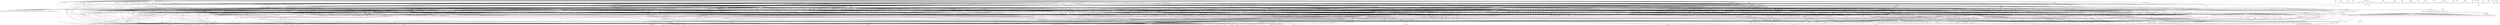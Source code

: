 graph ecoli {
pstB;
hybE;
fadE;
phnF;
nrfG;
phnN;
pstC;
glnG;
fimE;
gltV;
hycG;
nac;
scpA;
nirD;
uvrD;
uxaB;
pgk;
ugpC;
tnaB;
tsx;
metI;
nrdR;
ilvC;
metN;
cynR;
paaJ;
ydfN;
lacA;
mhpA;
flgI;
cysW;
ilvD;
ttdB;
creD;
chbC;
gcl;
argW;
fabZ;
amiA;
gutM;
glrR;
araF;
ulaA;
cydC;
puuR;
ogt;
lpxA;
ydiV;
sucA;
ompC;
rutE;
ssuA;
fliI;
guaB;
seqA;
proX;
yoaG;
nanT;
pheU;
chpR;
nfo;
hdfR;
rcnA;
yhjH;
ruvB;
dcuS;
dpiA;
argE;
cspA;
nrdB;
hipB;
kbaY;
kdpE;
gltX;
bglB;
artQ;
aspA;
tehB;
tyrP;
fhuD;
cas2;
sdhB;
cheY;
dadA;
rfaZ;
aldA;
grpE;
adiY;
sdhD;
lpxC;
pstA;
mprA;
uraA;
ompW;
hyaF;
nanR;
ulaE;
prpC;
fliS;
birA;
ndh;
soxR;
ydeA;
mhpR;
malK;
fumA;
yoeB;
rhaA;
gltD;
ompX;
idnD;
hcaD;
xylA;
fimG;
mukB;
yiaO;
tdcA;
potF;
speC;
ftsK;
fepD;
mtlR;
leuD;
icd;
recA;
nfsB;
dusB;
asnB;
modA;
rhaT;
fadI;
ydhX;
omrB;
gntK;
nagC;
flhB;
lysA;
argR;
alsC;
ydbD;
fldB;
pfkA;
glgP;
hofB;
agaC;
slyA;
iclR;
arsC;
hupA;
edd;
wcaB;
lrp;
citF;
lsrR;
cysJ;
nrfD;
prs;
acrA;
nagD;
nuoE;
caiB;
mukE;
treB;
ulaR;
rybB;
focB;
uxaA;
hemL;
lamB;
ssuE;
leuP;
pqiB;
fadB;
hofO;
ubiX;
mzrA;
yneN;
folA;
rplP;
allA;
fliM;
yafQ;
tyrA;
fixC;
yccB;
kdpF;
ugpA;
nrfC;
hyfC;
flgF;
ychH;
dkgB;
nikR;
zur;
mltF;
symE;
hycE;
pheM;
csgB;
rrfG;
aslB;
nadR;
atoD;
purH;
gor;
frc;
mazG;
frdB;
sodB;
paaB;
leuB;
frdC;
allR;
argU;
paaI;
metB;
dppF;
gatY;
gcvB;
ubiG;
murC;
dmsD;
azuC;
bglG;
chpA;
rutC;
modE;
yqjI;
actP;
bolA;
ddpA;
flgN;
citD;
yccA;
thiP;
qseB;
ompR;
glnP;
casD;
ryhB;
nuoH;
emrB;
deoC;
nuoG;
yjgI;
mukF;
cynT;
tdcG;
sgbH;
ptsH;
fepE;
narK;
yciG;
trpC;
fdnG;
agaD;
livH;
ftsL;
cueR;
ubiA;
lpxD;
moaB;
chbR;
narG;
cydD;
fucU;
lpd;
gltA;
malT;
ynfK;
yjeV;
srlR;
ftsZ;
ascB;
ihfA;
aceA;
xapB;
lysU;
slp;
fucO;
recX;
napA;
murF;
fruK;
serT;
hupB;
pspB;
cydB;
yqhD;
allD;
hyfR;
ribA;
alkB;
ybbY;
metY;
flgH;
glpQ;
rbsK;
rrsE;
htpG;
argG;
rseA;
fumC;
hemF;
acnA;
deoA;
pitA;
glgA;
cusA;
artP;
tnaC;
thrW;
ygiC;
nanE;
pspF;
ilvH;
astA;
potG;
cheA;
nuoL;
rplW;
yrbL;
moeA;
hyaA;
tomB;
nanC;
csiD;
rrsB;
gltL;
fimA;
gcvH;
dsdC;
nirB;
prpE;
tdcC;
pagP;
hyfI;
atoE;
tyrR;
uidR;
galK;
nrfF;
hyfJ;
slyB;
hdeA;
fepB;
nfuA;
ydeH;
yjeP;
norV;
uspE;
fliH;
phnK;
hydN;
hybF;
purE;
cbl;
argA;
ahpF;
entD;
mglC;
yafO;
baeS;
acs;
lldP;
aceB;
metA;
spf;
araC;
trxC;
dinF;
sufD;
flhD;
torA;
rpoD;
fliA;
uhpT;
malF;
torR;
tadA;
carA;
ybjN;
ccmG;
fabB;
gatZ;
rrfF;
amtB;
pgi;
phnL;
yiaJ;
manX;
dmsC;
cysM;
srlD;
fabA;
pheV;
ycaC;
sucB;
ptsI;
ihfB;
serC;
yciE;
pgaC;
araB;
rutR;
araE;
arsB;
xylH;
nrfA;
betI;
nemA;
nrdE;
rcsA;
fiu;
glcG;
cyoE;
wcaA;
malG;
scpB;
intA;
tbpA;
ddpF;
tsgA;
ung;
tdh;
aer;
sgbE;
pitB;
leuO;
topA;
casE;
yefM;
ileU;
fliK;
idnT;
tyrB;
yeiT;
yaiA;
idnO;
cho;
alaW;
uidC;
lsrB;
mntH;
livK;
upp;
zntA;
oppF;
tonB;
tar;
hslJ;
fliE;
gudD;
lysV;
serX;
rplB;
hisM;
ppiD;
xseA;
glpB;
valT;
proW;
fimD;
relB;
fecR;
emrK;
glnW;
umuD;
narI;
tppB;
nuoJ;
aroL;
dsrA;
fumB;
sbmC;
yecR;
uxuR;
phnC;
pqiA;
tauB;
hypB;
xdhA;
hemH;
dsbG;
flgB;
dmsA;
caiE;
ydfD;
rrlB;
yeiA;
hcaC;
sufA;
pepD;
trpR;
chbG;
oxyS;
mngB;
hcaR;
yhjA;
rplS;
gntX;
fecB;
hlpA;
nrdD;
mhpD;
aidB;
fecD;
rbsC;
gcd;
gapA;
cpdB;
fabR;
wzyE;
rutG;
truB;
argX;
ulaB;
artJ;
murG;
caiC;
fixA;
creB;
ftsW;
ccmC;
cysG;
rrfC;
dinB;
narL;
acrE;
glmS;
nfsA;
entB;
nadA;
ygdB;
dnaG;
glcD;
pspD;
fruA;
ykgR;
entH;
melR;
malS;
trmA;
dapB;
glpG;
tyrU;
glpF;
cysD;
hyfH;
hisJ;
envY;
yahA;
dcuB;
mtlD;
gadA;
phnI;
garK;
motA;
zwf;
citX;
ilvB;
astE;
yneM;
ybbV;
cysP;
infC;
glgS;
ilvA;
katG;
gcvP;
tauD;
erpA;
fliN;
leuA;
fepA;
fucR;
purF;
qseC;
chiA;
sufB;
nrdA;
chbA;
rbfA;
yfiD;
rtcA;
adhE;
fucI;
aceK;
mioC;
mdtA;
csgF;
hyaC;
dinI;
cysI;
rfe;
feoA;
paaF;
rpiR;
yeiB;
deoR;
psiE;
potI;
gudP;
dksA;
moaD;
lldD;
ydiU;
yjbE;
glnU;
yafP;
rffD;
fur;
srlE;
psiF;
rbsA;
hybC;
wzzE;
ynfH;
hyaE;
exbD;
norW;
tdcF;
yeaG;
ttdT;
proV;
nhaA;
feoB;
aroM;
ftsI;
cueO;
cdaR;
rhaR;
sdiA;
tap;
xdhC;
kbl;
feaR;
glnK;
pyrC;
osmB;
lysR;
leuT;
nhaR;
ugpE;
bglJ;
cspI;
ygiA;
ileT;
gltB;
cadA;
bioA;
phoP;
cysA;
ydeO;
acrB;
rrsH;
paaC;
rrfH;
glpD;
ilvL;
yhhY;
ilvY;
gatA;
flgD;
pstS;
fliC;
polB;
metT;
rnpB;
yqhC;
ddpC;
fimF;
purN;
cysK;
marB;
oxyR;
phoR;
setA;
flgE;
lexA;
adrA;
rpoH;
gadC;
pgaD;
ygaC;
glnL;
fhuB;
rpsC;
nrdI;
aroF;
rdoA;
tisB;
caiA;
udp;
cstA;
rutA;
degP;
ugpB;
dinG;
valX;
mhpB;
hpt;
ppdA;
cadC;
rffC;
hybO;
phnO;
yjjP;
znuB;
flgM;
agaR;
galS;
phnG;
gntR;
fruB;
nagB;
nanK;
metJ;
trpE;
napB;
galP;
nrdG;
yjbH;
proL;
bioB;
flhC;
manY;
gatC;
moaE;
rpsJ;
uidB;
cyoC;
rhaS;
glcB;
alaS;
gcvT;
csgD;
citE;
tdcD;
cvpA;
hycB;
murE;
hchA;
hyfE;
guaA;
argC;
gatR_1;
alaT;
aceE;
mdtB;
hyfF;
xylB;
mdtE;
metR;
atoB;
pspG;
iscS;
dppA;
ydhV;
gadB;
queA;
ynfF;
recF;
agaB;
hcaF;
hycH;
uvrA;
purL;
recC;
rrfB;
cirA;
prpB;
treC;
speA;
nikE;
ydhO;
alsA;
hofC;
phnD;
oppC;
fliG;
pnp;
hcaE;
glnA;
zntR;
allC;
caiT;
rplV;
gntP;
napH;
fdnI;
cheW;
rpoE;
cysN;
lacZ;
envR;
tpx;
rrsD;
ydhT;
lhgO;
oppA;
argO;
yafN;
rnlA;
rrlA;
ydhU;
allE;
kdpB;
fliD;
sulA;
yfdZ;
fliQ;
ybfE;
gyrA;
gltK;
agp;
torC;
astC;
agaV;
rffH;
lyxK;
rbsR;
purA;
exuT;
potH;
ybjG;
araJ;
glnQ;
nuoI;
trpL;
pepA;
hybG;
galE;
fliL;
ilvM;
narJ;
eda;
cysU;
recN;
sufE;
nrfE;
csiE;
ppdD;
fadR;
ycgR;
ybaO;
moeB;
nuoC;
dsbC;
purB;
ybaT;
gadX;
appA;
hypF;
fadL;
fepG;
hybB;
evgS;
ppsA;
fucA;
ytfE;
dinQ;
rffG;
copA;
acrR;
glyA;
hyi;
rprA;
csgE;
cyaR;
hyfD;
yfhB;
ccmH;
argT;
ydhY;
nanA;
ynfE;
csgC;
flgG;
cusR;
fliF;
uof;
osmY;
ulaD;
ttdA;
ydeP;
allS;
rbsB;
cusF;
leuL;
ugpQ;
omrA;
codB;
chbB;
trxA;
cynS;
infB;
smtA;
lsrK;
dsbA;
nikC;
cdd;
hdeD;
marA;
dhaK;
ibpB;
feoC;
purD;
gyrB;
leuC;
crp;
murR;
argK;
relE;
fadD;
glyU;
ydeJ;
prmC;
ppiA;
trg;
thrS;
pdxA;
ampC;
lacY;
ompF;
rpsI;
sohB;
rutD;
dcuR;
fucK;
pgm;
arcA;
phoB;
citC;
apaH;
tauC;
gltU;
hyaD;
proP;
nagE;
argH;
gadW;
hipA;
rseC;
ssuC;
glpR;
nupC;
ssb;
gntU;
lysW;
ftsA;
kdgR;
fixB;
ccmD;
grxD;
flxA;
glmU;
nuoM;
bglF;
fes;
hypA;
dctR;
argF;
prpD;
ruvA;
folE;
norR;
melA;
deoB;
trpD;
deoD;
thrU;
appY;
lsrG;
dpiB;
rrlG;
paaA;
ecpD;
acrF;
gltF;
srlA;
gntT;
rimK;
rpsS;
argP;
tyrT;
gpmA;
yhdW;
glpT;
rimM;
prpR;
dacC;
fepC;
fdhF;
cyoA;
gnd;
ybjC;
xylF;
metU;
ddpB;
gutQ;
prfA;
ygiB;
kdpC;
inaA;
cpxR;
rbsD;
allB;
fhlA;
tdcR;
betA;
malE;
dinJ;
ubiC;
glgC;
cusS;
xapR;
rstA;
pspC;
ulaC;
tufB;
modB;
hdeB;
evgA;
soxS;
fimH;
baeR;
yfgF;
hypD;
oppD;
rrsA;
dhaM;
rstB;
araH;
ilvE;
narP;
cheR;
nanM;
codA;
tsr;
leuX;
rpsU;
yiaL;
sufS;
hofP;
leuQ;
puuA;
murQ;
lon;
casB;
malY;
glnX;
glcF;
galR;
glcC;
paaX;
astD;
rutB;
fbaA;
rpmI;
csgA;
ychO;
hybD;
ykgM;
pepT;
argB;
yiaK;
ftnB;
ybdZ;
wzb;
thiQ;
wzxE;
mdtD;
murP;
fadA;
ygbK;
gabP;
metK;
paaE;
fliP;
argI;
phnM;
yqjA;
ybiS;
ccmF;
livM;
mraY;
yiaM;
alaX;
gcvA;
sodA;
ybdN;
mglB;
dps;
znuC;
ompT;
ilvX;
fimI;
hycI;
sfsA;
rsmA;
rffT;
rcnR;
uvrY;
tfaQ;
rplM;
yjcH;
uidA;
hcp;
rrfE;
phoA;
metQ;
casC;
ascF;
paaH;
metC;
mhpE;
ysgA;
ompA;
dsdX;
cynX;
gltI;
nupG;
entE;
appB;
ivbL;
hflD;
gspB;
nsrR;
hycF;
hmp;
fhuE;
fimB;
bioD;
uvrC;
uvrB;
yjbG;
gltJ;
livG;
garD;
tam;
hyfA;
paaK;
pck;
zraR;
emrA;
yhdY;
fimC;
trpB;
nikB;
flgJ;
moaA;
bcsB;
ybbW;
alsE;
ssuD;
mdh;
malX;
malZ;
dnaA;
mhpF;
zinT;
ulaF;
napG;
tyrV;
gatD;
nikA;
hisP;
asnA;
fucP;
yeaR;
bacA;
tehA;
poxB;
fdnH;
polA;
cpxA;
adiA;
entS;
mtr;
alpA;
frdD;
cytR;
glcE;
mhpT;
glpK;
fecC;
fpr;
rffM;
rrlE;
sgrR;
narX;
aspV;
ppdB;
bcsZ;
agaI;
cysC;
ahpC;
ccmE;
cheZ;
artI;
hcr;
phnP;
rtcB;
ycfS;
garR;
iraD;
entA;
metE;
rrlD;
kbaZ;
glpX;
rpmC;
nirC;
rrfD;
glnB;
rpsQ;
gltW;
bioF;
bioC;
cpxP;
pflB;
caiD;
hokE;
yiaN;
livJ;
pykF;
rhaD;
dcuC;
xylR;
rpsO;
hycD;
thrT;
marR;
malI;
hycC;
chbF;
pnuC;
fruR;
fliT;
ftsQ;
sufC;
zraS;
cysH;
ydjM;
spy;
napC;
atoA;
yhfA;
fecE;
mgtA;
flgA;
mgrB;
pheS;
glxK;
livF;
sucD;
lldR;
trpA;
fldA;
mtlA;
murD;
garL;
pspA;
purK;
treR;
lacI;
yidQ;
ackA;
epd;
frdA;
iscA;
gdhA;
yeiL;
hyaB;
rffE;
phnJ;
alsB;
ynfG;
rrsC;
atoC;
oppB;
rpsP;
srlB;
hofN;
hofM;
dmsB;
gadY;
putP;
sdaA;
betB;
pspE;
sgbU;
apaG;
ddpX;
dgsA;
torD;
cas1;
hha;
feaB;
xdhB;
nrdH;
ttdR;
dppB;
ygbA;
sucC;
ptsG;
sra;
nemR;
xylG;
cusC;
yhiD;
insK;
bdm;
hisR;
dcuD;
ygjG;
asnC;
waaY;
cyoD;
valU;
aroH;
mdtF;
ulaG;
ileV;
sgrS;
yciF;
sdhC;
rpiB;
tdcE;
appC;
idnR;
dhaL;
yhdX;
fixX;
fecI;
yfdX;
yhdZ;
tpr;
leuW;
tolC;
uxaC;
aroA;
emrY;
hemA;
paaD;
wza;
ftnA;
lsrD;
glnV;
proM;
envZ;
lsrC;
yjjZ;
puuD;
hypE;
msrA;
mqsR;
gltT;
grxA;
mqsA;
flu;
phnE;
napF;
eno;
dicB;
yegR;
nuoN;
uxuA;
pgaA;
purM;
alkA;
glpE;
phoQ;
yebG;
nohA;
melB;
glpA;
pncB;
amn;
casA;
mpl;
csgG;
mntR;
rhaB;
cydA;
znuA;
rtcR;
csiR;
hyfB;
paaZ;
uxuB;
katE;
fliZ;
fliY;
mngR;
galM;
agaS;
aroG;
lysT;
rffA;
uspA;
crr;
nadB;
hcaB;
malM;
dsdA;
ykgO;
yjbF;
rpoS;
caiF;
sdhA;
ccmB;
cyaA;
valY;
artM;
nusA;
exuR;
galT;
gatB;
nagA;
psd;
dicA;
putA;
mhpC;
flhA;
cysB;
narH;
focA;
hns;
dppD;
aceF;
napD;
dctA;
ppdC;
rplC;
ascG;
yjjQ;
glk;
iraM;
ydhW;
gudX;
dinD;
stpA;
fadJ;
fis;
hycA;
gatR_2;
rseB;
hyfG;
glnH;
malP;
rplD;
nikD;
zraP;
aldB;
thrV;
speB;
phnH;
ccmA;
alaV;
yeaE;
alaU;
motB;
hisQ;
citG;
pyrD;
dhaR;
mnmG;
serA;
proK;
smpA;
cyoB;
modC;
umuC;
purC;
metL;
astB;
entC;
cusB;
iscU;
malQ;
mdtC;
yhcH;
aroP;
idnK;
cheB;
nuoF;
lsrA;
flhE;
scpC;
borD;
entF;
manZ;
dadX;
yncE;
rimP;
nrfB;
metH;
ilvN;
argD;
tdcB;
htrE;
pheT;
dnaN;
rrlH;
lsrF;
araG;
fhuF;
fnr;
wzc;
phoH;
nrdF;
osmC;
moaC;
ansB;
yojI;
iscR;
acrD;
cspD;
osmE;
fliO;
purR;
ilvI;
kdpA;
yeaH;
phr;
rcsB;
fhuA;
fliJ;
nuoA;
hybA;
ssuB;
gabT;
paaG;
xapA;
gmr;
hokD;
hlyE;
arsR;
yibD;
gabD;
fliR;
mglA;
araD;
metF;
ybaS;
araA;
tauA;
asr;
fadH;
phoU;
rrfA;
rplT;
ddlB;
cadB;
uhpA;
glcA;
dppC;
glxR;
nuoK;
leuV;
gadE;
pdhR;
exbB;
uspB;
rutF;
nuoB;
fecA;
rrlC;
glmY;
tnaA;
lrhA;
ddpD;
pgaB;
trmD;
phoE;
iraP;
glyT;
fhuC;
garP;
flgC;
gspO;
dcuA;
mngA;
ecnB;
micF;
glpC;
carB;
acnB;
rob;
yebE;
hypC;
ada;
relA;
betT;
rrsG;
arcA -- hybG [interaction=repressor]
fur -- exbD [interaction=repressor]
arcA -- rutE [interaction=activator]
fnr -- cysG [interaction=activator]
fnr -- tpx [interaction=repressor]
rcsA -- wcaB [interaction=activator]
narL -- nrfG [interaction=dual]
phoP -- rutB [interaction=activator]
mngR -- mngR [interaction=repressor]
ihfB -- dppC [interaction=activator]
narP -- napB [interaction=dual]
fis -- ansB [interaction=repressor]
metR -- glyA [interaction=activator]
flhC -- flgE [interaction=activator]
crp -- uhpT [interaction=activator]
gcvA -- gcvB [interaction=activator]
crp -- xylG [interaction=activator]
crp -- xylA [interaction=activator]
crp -- idnK [interaction=activator]
iscR -- sufE [interaction=activator]
fur -- mntH [interaction=repressor]
flhD -- ccmC [interaction=activator]
rcsA -- csgD [interaction=repressor]
flhC -- ppdA [interaction=activator]
crp -- dsdX [interaction=activator]
ihfA -- gltB [interaction=activator]
narL -- fdnI [interaction=activator]
fis -- rrfG [interaction=activator]
hns -- gabD [interaction=activator]
fnr -- aldA [interaction=repressor]
phoP -- pagP [interaction=activator]
fnr -- sdhB [interaction=repressor]
narP -- hyaA [interaction=repressor]
narL -- napD [interaction=repressor]
crp -- envZ [interaction=dual]
fis -- mazG [interaction=activator]
hyfR -- hyfC [interaction=activator]
fnr -- cheZ [interaction=activator]
crp -- paaE [interaction=activator]
allS -- allE [interaction=activator]
cpxR -- motB [interaction=repressor]
gutM -- srlR [interaction=activator]
fur -- fepB [interaction=repressor]
ihfA -- paaJ [interaction=activator]
araC -- araJ [interaction=activator]
arcA -- aceB [interaction=repressor]
modE -- napH [interaction=activator]
lrp -- ilvI [interaction=activator]
ihfA -- osmY [interaction=repressor]
fnr -- napC [interaction=activator]
arcA -- uvrA [interaction=repressor]
nac -- asnC [interaction=repressor]
cpxR -- acrD [interaction=activator]
nsrR -- hypD [interaction=repressor]
caiF -- caiC [interaction=activator]
ulaR -- ulaC [interaction=repressor]
gadE -- yjbG [interaction=activator]
crp -- mhpF [interaction=activator]
dgsA -- manY [interaction=repressor]
pdhR -- yfiD [interaction=repressor]
ihfA -- amiA [interaction=repressor]
purR -- pyrC [interaction=repressor]
crp -- sucB [interaction=activator]
fruR -- manY [interaction=repressor]
zur -- znuA [interaction=repressor]
nsrR -- nrfB [interaction=repressor]
hns -- gadX [interaction=repressor]
flhD -- nrfD [interaction=activator]
fur -- fhuA [interaction=repressor]
rbsR -- rbsK [interaction=repressor]
ihfB -- pspA [interaction=activator]
ihfB -- hemA [interaction=activator]
fis -- nrfC [interaction=repressor]
lexA -- rpsU [interaction=repressor]
ihfB -- prfA [interaction=activator]
flhC -- mglB [interaction=repressor]
csgD -- csgA [interaction=activator]
baeR -- mdtC [interaction=activator]
trpR -- trpL [interaction=repressor]
gadE -- gadA [interaction=dual]
modE -- napA [interaction=activator]
ihfA -- nirB [interaction=dual]
phoP -- hemL [interaction=activator]
ihfB -- atoE [interaction=activator]
fis -- gltU [interaction=activator]
yoeB -- yoeB [interaction=repressor]
pdhR -- fecA [interaction=activator]
nsrR -- sufB [interaction=repressor]
ihfA -- ssuD [interaction=dual]
ihfB -- hpt [interaction=repressor]
ihfB -- paaF [interaction=activator]
narL -- napF [interaction=repressor]
fis -- nrdB [interaction=activator]
hns -- cysG [interaction=repressor]
marA -- purA [interaction=repressor]
fis -- alaU [interaction=activator]
arcA -- ssb [interaction=repressor]
hns -- garP [interaction=repressor]
fis -- deoD [interaction=activator]
fnr -- gcvH [interaction=activator]
tyrR -- folA [interaction=activator]
hns -- gadA [interaction=repressor]
crp -- ulaB [interaction=activator]
hns -- gltW [interaction=repressor]
flhD -- napH [interaction=activator]
crp -- nagD [interaction=dual]
adiY -- adiA [interaction=activator]
nsrR -- yeaE [interaction=repressor]
ihfA -- yiaJ [interaction=repressor]
narL -- torD [interaction=repressor]
hns -- proX [interaction=repressor]
flhD -- flgJ [interaction=activator]
crp -- araH [interaction=activator]
narL -- hyaE [interaction=repressor]
fur -- cirA [interaction=repressor]
hns -- lacY [interaction=repressor]
cpxR -- mzrA [interaction=activator]
dpiA -- dpiB [interaction=activator]
lexA -- uvrD [interaction=repressor]
gadX -- lon [interaction=activator]
metJ -- metR [interaction=repressor]
flhC -- gltL [interaction=activator]
arcA -- fumB [interaction=activator]
fnr -- rplS [interaction=repressor]
modE -- modC [interaction=repressor]
gadX -- gadA [interaction=activator]
argR -- nusA [interaction=repressor]
lexA -- uvrB [interaction=repressor]
ihfA -- glcD [interaction=activator]
crp -- ascB [interaction=activator]
nsrR -- yeaR [interaction=repressor]
fis -- yfiD [interaction=activator]
arcA -- glcB [interaction=repressor]
crp -- yeiA [interaction=activator]
fur -- feoA [interaction=repressor]
fnr -- entF [interaction=activator]
purR -- ubiX [interaction=repressor]
ihfA -- dcuD [interaction=activator]
fruR -- aroP [interaction=activator]
ihfB -- sra [interaction=activator]
flhC -- fliL [interaction=activator]
pdhR -- cyoD [interaction=repressor]
glnG -- glnG [interaction=dual]
lacI -- lacY [interaction=repressor]
nsrR -- rybB [interaction=repressor]
modE -- oppB [interaction=repressor]
fnr -- caiE [interaction=activator]
crp -- yfiD [interaction=activator]
crp -- ugpB [interaction=activator]
gadE -- ftsZ [interaction=activator]
flhD -- ccmH [interaction=activator]
appY -- hyaF [interaction=activator]
nsrR -- ndh [interaction=repressor]
fis -- gyrB [interaction=repressor]
crp -- mdh [interaction=activator]
agaR -- agaB [interaction=repressor]
narP -- nrfD [interaction=activator]
nanR -- nanC [interaction=repressor]
fnr -- nikC [interaction=activator]
iclR -- aceA [interaction=repressor]
crp -- nirB [interaction=repressor]
rstA -- csgF [interaction=repressor]
prpR -- prpR [interaction=repressor]
lexA -- yebG [interaction=repressor]
fis -- glpT [interaction=activator]
paaX -- paaE [interaction=repressor]
glnG -- yhdZ [interaction=activator]
phoB -- phnC [interaction=activator]
crp -- glgP [interaction=activator]
ihfB -- nuoL [interaction=repressor]
cysB -- cysB [interaction=repressor]
phoB -- ugpA [interaction=dual]
ihfA -- sodA [interaction=repressor]
fnr -- moaB [interaction=activator]
acrR -- acrB [interaction=repressor]
norR -- norR [interaction=repressor]
crp -- udp [interaction=dual]
arcA -- nuoH [interaction=repressor]
arcA -- caiT [interaction=activator]
fis -- xylH [interaction=repressor]
fnr -- rplB [interaction=activator]
nsrR -- ydbD [interaction=repressor]
modE -- hycI [interaction=activator]
ihfA -- nuoM [interaction=repressor]
hupB -- galK [interaction=repressor]
crp -- hupB [interaction=activator]
narP -- ccmF [interaction=dual]
malI -- malI [interaction=repressor]
ihfB -- sucA [interaction=repressor]
lexA -- yafN [interaction=repressor]
glcC -- glcB [interaction=activator]
lexA -- murD [interaction=repressor]
crp -- ompF [interaction=activator]
lexA -- symE [interaction=repressor]
caiF -- fixC [interaction=activator]
phoP -- ygiA [interaction=activator]
crp -- malT [interaction=activator]
xylR -- xylA [interaction=activator]
torR -- yhiD [interaction=activator]
fnr -- fixA [interaction=activator]
lrp -- rrfA [interaction=repressor]
nagC -- nagD [interaction=repressor]
nac -- gabD [interaction=activator]
srlR -- gutQ [interaction=repressor]
rhaS -- rhaS [interaction=activator]
metJ -- metF [interaction=repressor]
srlR -- srlD [interaction=repressor]
hns -- garL [interaction=repressor]
nagC -- nagC [interaction=repressor]
dhaR -- dhaR [interaction=repressor]
cadC -- cadC [interaction=activator]
narP -- yeaR [interaction=activator]
ihfB -- paaB [interaction=activator]
araC -- araC [interaction=dual]
fur -- nohA [interaction=repressor]
uxuR -- uidA [interaction=repressor]
fur -- flhD [interaction=repressor]
crp -- treB [interaction=maybe_repressor]
narL -- hybD [interaction=repressor]
lrp -- fimH [interaction=activator]
crp -- glpT [interaction=activator]
fis -- thrT [interaction=activator]
lrhA -- flhC [interaction=repressor]
ihfB -- caiD [interaction=repressor]
ihfB -- ulaB [interaction=repressor]
hns -- lacZ [interaction=repressor]
uxuR -- uidB [interaction=repressor]
fnr -- ccmH [interaction=activator]
hns -- degP [interaction=repressor]
crp -- agp [interaction=activator]
ihfA -- nuoK [interaction=repressor]
purR -- guaB [interaction=repressor]
cpxR -- ydeH [interaction=activator]
cspA -- gyrA [interaction=activator]
fnr -- ccmF [interaction=activator]
rutR -- nemR [interaction=repressor]
lexA -- dinI [interaction=repressor]
asnC -- mnmG [interaction=repressor]
pspF -- pspB [interaction=activator]
ihfA -- nuoH [interaction=repressor]
crp -- focB [interaction=activator]
ihfB -- hipA [interaction=activator]
narL -- nirC [interaction=activator]
hns -- rrsC [interaction=repressor]
allR -- allA [interaction=repressor]
ihfB -- dusB [interaction=activator]
cytR -- deoD [interaction=repressor]
soxS -- waaY [interaction=activator]
soxR -- soxR [interaction=repressor]
hcaR -- hcaF [interaction=activator]
fhlA -- hycB [interaction=activator]
narL -- nuoC [interaction=activator]
fur -- garK [interaction=repressor]
tdcA -- tdcA [interaction=activator]
qseB -- flhC [interaction=activator]
fnr -- aceF [interaction=dual]
rob -- ybjC [interaction=activator]
fis -- gadB [interaction=repressor]
crp -- yiaM [interaction=maybe_activator]
hns -- ileU [interaction=repressor]
nagC -- chbG [interaction=repressor]
fhlA -- hypB [interaction=activator]
crp -- chbR [interaction=activator]
gatR_1 -- gatA [interaction=repressor]
arcA -- puuD [interaction=repressor]
ompR -- csgF [interaction=activator]
paaX -- paaD [interaction=repressor]
malT -- malZ [interaction=activator]
flhD -- flgC [interaction=activator]
fadR -- fadE [interaction=repressor]
crp -- prpB [interaction=activator]
birA -- bioA [interaction=repressor]
ihfB -- nrfD [interaction=dual]
ihfB -- hycI [interaction=activator]
fnr -- rimM [interaction=repressor]
fnr -- feoA [interaction=activator]
crp -- murQ [interaction=activator]
cpxR -- motA [interaction=repressor]
fur -- sdhC [interaction=activator]
ompR -- fadL [interaction=repressor]
hns -- dps [interaction=repressor]
nsrR -- hycG [interaction=repressor]
hcaR -- hcaD [interaction=activator]
rcsB -- sra [interaction=activator]
nhaR -- nhaA [interaction=maybe_activator]
hns -- hisJ [interaction=activator]
flhC -- mdh [interaction=repressor]
crp -- sdhC [interaction=activator]
arcA -- nuoI [interaction=repressor]
fnr -- norV [interaction=repressor]
purR -- carA [interaction=repressor]
ihfB -- hycB [interaction=activator]
gadE -- lrp [interaction=activator]
crp -- rpoS [interaction=unknown]
crp -- caiC [interaction=activator]
tdcR -- tdcE [interaction=activator]
fis -- fis [interaction=repressor]
cynR -- cynT [interaction=activator]
ihfB -- actP [interaction=repressor]
zraR -- zraP [interaction=activator]
fnr -- ndh [interaction=repressor]
fis -- crp [interaction=repressor]
fur -- fiu [interaction=repressor]
ihfA -- aceK [interaction=activator]
narL -- pflB [interaction=repressor]
hyfR -- focB [interaction=activator]
ihfB -- cysI [interaction=activator]
tyrR -- aroP [interaction=repressor]
nsrR -- rffM [interaction=repressor]
ihfA -- atoE [interaction=activator]
ihfB -- yiaL [interaction=activator]
crp -- cyaA [interaction=repressor]
ihfA -- dmsB [interaction=repressor]
lrp -- lhgO [interaction=activator]
ihfA -- envZ [interaction=repressor]
nsrR -- wzyE [interaction=repressor]
fnr -- sucA [interaction=repressor]
lrp -- rrfH [interaction=repressor]
crp -- cyoB [interaction=activator]
fnr -- fdhF [interaction=activator]
cdaR -- garL [interaction=activator]
cusR -- cusF [interaction=activator]
hupB -- pgm [interaction=repressor]
gadE -- gadW [interaction=activator]
fnr -- frdD [interaction=activator]
arcA -- caiD [interaction=activator]
nhaR -- pgaD [interaction=activator]
crp -- treC [interaction=maybe_repressor]
arcA -- hyaD [interaction=activator]
lrhA -- fimE [interaction=activator]
ihfA -- pspD [interaction=activator]
arcA -- hemA [interaction=activator]
gadE -- cadA [interaction=activator]
crp -- ppiA [interaction=dual]
fruR -- aceA [interaction=activator]
crp -- lsrF [interaction=activator]
ihfB -- ecpD [interaction=activator]
flhC -- flgN [interaction=activator]
arsR -- arsR [interaction=repressor]
glpR -- glpC [interaction=repressor]
narL -- moeA [interaction=activator]
arcA -- rplW [interaction=repressor]
oxyR -- fhuF [interaction=repressor]
ihfB -- narK [interaction=activator]
flhC -- fliP [interaction=activator]
ihfB -- fhlA [interaction=activator]
ihfA -- sufA [interaction=activator]
crp -- gabP [interaction=activator]
soxS -- ptsG [interaction=activator]
narL -- hcr [interaction=activator]
flhC -- fliS [interaction=activator]
evgA -- emrY [interaction=activator]
lexA -- ftsZ [interaction=repressor]
nsrR -- sufE [interaction=repressor]
marA -- marR [interaction=activator]
hns -- rrfD [interaction=repressor]
fnr -- frdB [interaction=activator]
ihfB -- rpoH [interaction=activator]
mtlR -- mtlA [interaction=repressor]
crp -- nirC [interaction=repressor]
arcA -- cyoA [interaction=repressor]
oxyR -- hemH [interaction=activator]
gatR_1 -- gatD [interaction=repressor]
crp -- hupA [interaction=activator]
nikR -- nikB [interaction=repressor]
allR -- ybbW [interaction=repressor]
hns -- hlyE [interaction=dual]
exuR -- exuR [interaction=repressor]
ihfB -- sgbE [interaction=activator]
crp -- mtlD [interaction=activator]
crp -- rimP [interaction=repressor]
galR -- galS [interaction=repressor]
phoP -- mgtA [interaction=activator]
cpxR -- dsbC [interaction=activator]
lrp -- malT [interaction=activator]
fis -- leuW [interaction=activator]
ihfA -- paaZ [interaction=activator]
arcA -- appC [interaction=activator]
lrp -- rrlG [interaction=repressor]
crp -- sdhA [interaction=activator]
ihfB -- gcd [interaction=activator]
ihfB -- flhC [interaction=repressor]
fhlA -- hyfG [interaction=activator]
rob -- ygiA [interaction=activator]
argR -- hisJ [interaction=repressor]
crp -- gntT [interaction=activator]
flhD -- ccmG [interaction=activator]
phoB -- phoA [interaction=activator]
narL -- ubiA [interaction=repressor]
iscR -- hyaF [interaction=repressor]
fis -- nrfG [interaction=repressor]
argR -- astE [interaction=activator]
fnr -- ccmD [interaction=activator]
cdaR -- gudD [interaction=activator]
arcA -- treB [interaction=activator]
arcA -- rplB [interaction=repressor]
fnr -- nikR [interaction=activator]
appY -- appC [interaction=activator]
gadE -- rcsA [interaction=activator]
cpxR -- yccA [interaction=activator]
rcsB -- dctR [interaction=activator]
rcsA -- csgE [interaction=repressor]
pdhR -- cyoA [interaction=repressor]
narP -- norW [interaction=repressor]
narP -- ccmB [interaction=dual]
nsrR -- sufA [interaction=repressor]
oxyR -- sufE [interaction=activator]
ihfA -- nrfF [interaction=dual]
hipA -- hipA [interaction=repressor]
sdiA -- gadW [interaction=activator]
narL -- cysG [interaction=activator]
fis -- glnA [interaction=activator]
relB -- relE [interaction=repressor]
narL -- napC [interaction=repressor]
crp -- hyfC [interaction=activator]
crp -- sbmC [interaction=activator]
fnr -- prfA [interaction=repressor]
phoP -- rutE [interaction=activator]
fnr -- purN [interaction=repressor]
crp -- gyrA [interaction=activator]
lrp -- sdaA [interaction=repressor]
lrp -- lrp [interaction=repressor]
fis -- ptsG [interaction=dual]
crp -- manY [interaction=activator]
modE -- ccmC [interaction=activator]
cpxR -- ppiA [interaction=activator]
gadE -- osmC [interaction=activator]
cpxR -- ppiD [interaction=activator]
mtlR -- mtlR [interaction=repressor]
fadR -- fadB [interaction=repressor]
lsrR -- lsrK [interaction=repressor]
ihfA -- caiT [interaction=repressor]
fis -- osmY [interaction=repressor]
oxyR -- ybjC [interaction=repressor]
fnr -- ynfH [interaction=activator]
crp -- modB [interaction=activator]
arcA -- lldP [interaction=repressor]
rob -- sodA [interaction=activator]
rutR -- gmr [interaction=repressor]
crp -- tnaA [interaction=activator]
modE -- dmsA [interaction=repressor]
flhC -- fliG [interaction=activator]
baeR -- ycaC [interaction=activator]
fnr -- garR [interaction=activator]
prpR -- prpE [interaction=activator]
narL -- fumB [interaction=repressor]
crp -- caiE [interaction=activator]
kdpE -- kdpA [interaction=activator]
gadE -- hdeA [interaction=activator]
arcA -- aceF [interaction=repressor]
cpxR -- mdtC [interaction=activator]
iscR -- napB [interaction=repressor]
galS -- mglA [interaction=repressor]
fis -- rrlB [interaction=activator]
crp -- fur [interaction=activator]
flhD -- fliO [interaction=activator]
crp -- mdtF [interaction=repressor]
lexA -- recX [interaction=repressor]
fnr -- narI [interaction=activator]
fnr -- dcuR [interaction=activator]
argR -- argF [interaction=repressor]
phoB -- phnJ [interaction=activator]
flhD -- napA [interaction=activator]
dpiA -- citC [interaction=activator]
crp -- tdcE [interaction=activator]
arcA -- glcE [interaction=repressor]
rcsB -- yjbE [interaction=activator]
crp -- dcuR [interaction=activator]
ihfB -- paaI [interaction=activator]
fis -- dps [interaction=repressor]
ihfA -- glmY [interaction=activator]
fnr -- nuoA [interaction=repressor]
fnr -- dmsD [interaction=activator]
crp -- paaZ [interaction=activator]
rcsA -- cadB [interaction=activator]
narL -- nuoM [interaction=activator]
hns -- nhaR [interaction=repressor]
treR -- treC [interaction=repressor]
crp -- fepA [interaction=activator]
rcsB -- wza [interaction=activator]
marA -- hdeB [interaction=repressor]
crp -- malS [interaction=activator]
rcsA -- yjbE [interaction=activator]
pdhR -- lpd [interaction=repressor]
crp -- tdcF [interaction=activator]
malT -- malM [interaction=activator]
nsrR -- ydhO [interaction=repressor]
nagC -- chbA [interaction=repressor]
glnG -- glnK [interaction=activator]
glpR -- glpX [interaction=repressor]
marA -- poxB [interaction=activator]
fruR -- fruK [interaction=repressor]
crp -- entH [interaction=activator]
lrp -- osmY [interaction=repressor]
hns -- mukB [interaction=activator]
crp -- focA [interaction=activator]
fis -- nuoL [interaction=activator]
trpR -- trpR [interaction=repressor]
ihfA -- pstS [interaction=activator]
araC -- xylB [interaction=repressor]
gadE -- bdm [interaction=activator]
gadX -- hdeB [interaction=dual]
fnr -- katG [interaction=activator]
araC -- xylA [interaction=repressor]
iscR -- iscR [interaction=repressor]
cysB -- ssuB [interaction=repressor]
ihfB -- hemF [interaction=repressor]
tdcA -- tdcD [interaction=activator]
phoP -- ompT [interaction=activator]
rcsA -- gadX [interaction=dual]
pepA -- carB [interaction=repressor]
fis -- tpr [interaction=activator]
creB -- creD [interaction=activator]
arcA -- rpsQ [interaction=repressor]
arcA -- fadA [interaction=repressor]
crp -- pflB [interaction=activator]
nsrR -- nrfG [interaction=repressor]
fadR -- fadD [interaction=repressor]
rpiR -- alsA [interaction=repressor]
rcsB -- csgE [interaction=repressor]
ihfA -- pflB [interaction=activator]
ihfA -- csgE [interaction=activator]
gadX -- asnB [interaction=activator]
fnr -- napA [interaction=activator]
fnr -- ssuB [interaction=activator]
fnr -- aer [interaction=activator]
lrp -- rrsG [interaction=repressor]
crp -- infB [interaction=repressor]
nagC -- manY [interaction=repressor]
lrp -- livG [interaction=repressor]
fnr -- ssuA [interaction=activator]
ihfA -- hycG [interaction=activator]
fis -- argU [interaction=activator]
iscR -- iscS [interaction=repressor]
leuO -- casB [interaction=activator]
nac -- nupC [interaction=activator]
fnr -- rplP [interaction=activator]
dcuR -- frdB [interaction=activator]
ulaR -- ulaE [interaction=repressor]
dnaA -- dnaN [interaction=repressor]
fnr -- hemA [interaction=repressor]
crp -- glpK [interaction=activator]
modE -- ccmB [interaction=activator]
hupB -- mtr [interaction=repressor]
flhD -- nrfB [interaction=activator]
crp -- glpG [interaction=activator]
crp -- glpA [interaction=activator]
hns -- cysW [interaction=repressor]
ihfA -- lyxK [interaction=activator]
narP -- ydhY [interaction=repressor]
fur -- cyoD [interaction=repressor]
glnG -- rutC [interaction=activator]
hns -- bglJ [interaction=repressor]
galS -- galE [interaction=dual]
fis -- rrsG [interaction=activator]
fnr -- rpmC [interaction=activator]
arcA -- ndh [interaction=activator]
lrp -- aidB [interaction=repressor]
ihfB -- ilvE [interaction=dual]
fruR -- acnA [interaction=activator]
fis -- hyaF [interaction=repressor]
fis -- bglF [interaction=repressor]
lexA -- ftsI [interaction=repressor]
nac -- codB [interaction=activator]
rutR -- carA [interaction=activator]
glnG -- rutB [interaction=activator]
rcsB -- slp [interaction=activator]
deoR -- deoD [interaction=repressor]
hns -- fimH [interaction=activator]
leuO -- dsrA [interaction=repressor]
arcA -- oppD [interaction=repressor]
cpxR -- fabZ [interaction=activator]
ihfB -- pspE [interaction=activator]
arcA -- glpC [interaction=repressor]
nsrR -- rffG [interaction=repressor]
crp -- csiE [interaction=activator]
sgrR -- sgrR [interaction=repressor]
ihfA -- ulaE [interaction=repressor]
fur -- fhuD [interaction=repressor]
fnr -- dppB [interaction=repressor]
fnr -- nirD [interaction=activator]
leuO -- bglB [interaction=activator]
hdfR -- flhC [interaction=repressor]
flhD -- fliN [interaction=activator]
arcA -- fumC [interaction=repressor]
crp -- prpR [interaction=activator]
caiF -- fixB [interaction=activator]
phoB -- phnE [interaction=activator]
fnr -- glpQ [interaction=activator]
hns -- nirD [interaction=repressor]
fnr -- rnpB [interaction=activator]
fnr -- uxaA [interaction=activator]
csgD -- csgC [interaction=activator]
arcA -- aceE [interaction=repressor]
rutR -- rutE [interaction=repressor]
marA -- pqiA [interaction=activator]
hns -- garR [interaction=repressor]
fis -- proL [interaction=activator]
lrp -- gltU [interaction=repressor]
crp -- cpdB [interaction=activator]
cdaR -- cdaR [interaction=activator]
fnr -- dppF [interaction=repressor]
fis -- nuoM [interaction=activator]
marA -- dctR [interaction=repressor]
ihfA -- hypD [interaction=activator]
crp -- manX [interaction=activator]
chbR -- chbG [interaction=dual]
narL -- hybC [interaction=repressor]
fis -- rrsH [interaction=activator]
purR -- purK [interaction=repressor]
lexA -- dinQ [interaction=repressor]
ada -- alkA [interaction=activator]
nsrR -- tehB [interaction=repressor]
lexA -- phr [interaction=repressor]
hns -- rrlG [interaction=repressor]
phoB -- phnN [interaction=activator]
lrp -- gcvP [interaction=activator]
gntR -- nfuA [interaction=repressor]
crp -- fadD [interaction=activator]
leuO -- cadC [interaction=repressor]
crp -- gltF [interaction=repressor]
gadW -- gadB [interaction=repressor]
soxS -- zwf [interaction=activator]
fnr -- dcuB [interaction=activator]
ihfA -- gltA [interaction=activator]
arcA -- rutB [interaction=activator]
purR -- purM [interaction=repressor]
modE -- modA [interaction=repressor]
cytR -- deoB [interaction=repressor]
crp -- marB [interaction=activator]
rob -- acnA [interaction=activator]
gatR_2 -- gatB [interaction=repressor]
flhC -- ppdC [interaction=activator]
bolA -- ampC [interaction=dual]
hns -- galE [interaction=repressor]
ihfA -- hycC [interaction=activator]
flhD -- flgN [interaction=activator]
fruR -- edd [interaction=repressor]
csiR -- gabD [interaction=repressor]
galR -- galE [interaction=dual]
fis -- gadA [interaction=repressor]
phoP -- slyB [interaction=dual]
flhD -- napC [interaction=activator]
fur -- tonB [interaction=dual]
arcA -- sdhA [interaction=dual]
hupA -- micF [interaction=activator]
narP -- cysG [interaction=activator]
fis -- malE [interaction=activator]
lrp -- rrlA [interaction=repressor]
narL -- ccmC [interaction=repressor]
crp -- yiaL [interaction=maybe_activator]
hns -- csiD [interaction=activator]
crp -- sgbE [interaction=maybe_activator]
crp -- gatC [interaction=activator]
cysB -- ssuD [interaction=repressor]
qseB -- qseB [interaction=activator]
glnG -- astE [interaction=activator]
srlR -- srlR [interaction=repressor]
rhaR -- rhaR [interaction=activator]
phoB -- phnG [interaction=activator]
crp -- nanM [interaction=activator]
crp -- mglB [interaction=activator]
lrp -- ilvD [interaction=repressor]
phoB -- ugpE [interaction=dual]
nsrR -- hycD [interaction=repressor]
metR -- metH [interaction=activator]
modE -- hycG [interaction=activator]
argR -- astC [interaction=activator]
crp -- malF [interaction=activator]
phoP -- malS [interaction=activator]
glnG -- ygjG [interaction=activator]
arcA -- dcuC [interaction=activator]
hns -- yciF [interaction=repressor]
cbl -- tauD [interaction=activator]
ihfB -- ihfB [interaction=repressor]
fur -- rpoS [interaction=repressor]
rcsB -- osmB [interaction=activator]
ihfA -- glpQ [interaction=repressor]
ihfB -- yiaN [interaction=activator]
glpR -- glpK [interaction=repressor]
torR -- tnaA [interaction=activator]
flhC -- fliY [interaction=activator]
argP -- nrdB [interaction=activator]
glnG -- rutA [interaction=activator]
metJ -- metE [interaction=repressor]
fnr -- cydD [interaction=activator]
allR -- allB [interaction=repressor]
ihfB -- dppF [interaction=activator]
ihfB -- nuoM [interaction=repressor]
narL -- dcuS [interaction=repressor]
caiF -- caiT [interaction=activator]
flhC -- ccmB [interaction=activator]
dicA -- ydfD [interaction=repressor]
fnr -- cyoB [interaction=repressor]
fnr -- moaC [interaction=activator]
nsrR -- ytfE [interaction=repressor]
arcA -- aceA [interaction=repressor]
kdpE -- kdpF [interaction=activator]
fucR -- fucO [interaction=activator]
arcA -- aldA [interaction=repressor]
baeR -- baeR [interaction=activator]
stpA -- stpA [interaction=repressor]
rcsA -- ftsA [interaction=activator]
appY -- appB [interaction=activator]
tyrR -- tyrA [interaction=repressor]
paaX -- paaJ [interaction=repressor]
gadE -- gltD [interaction=activator]
flhD -- nrfA [interaction=activator]
glnG -- glnH [interaction=dual]
iscR -- nfuA [interaction=repressor]
gadE -- yjbH [interaction=activator]
ihfA -- focA [interaction=activator]
fnr -- scpB [interaction=activator]
rpiR -- alsC [interaction=repressor]
ihfA -- caiE [interaction=repressor]
oxyR -- yhjA [interaction=activator]
flhD -- yhjH [interaction=activator]
crp -- paaK [interaction=activator]
crp -- sgbH [interaction=maybe_activator]
phoP -- rutF [interaction=activator]
fnr -- acrF [interaction=activator]
glpR -- glpB [interaction=repressor]
cbl -- tauB [interaction=activator]
crp -- cyoC [interaction=activator]
arcA -- nuoB [interaction=repressor]
fur -- yjjZ [interaction=repressor]
flhD -- ccmA [interaction=activator]
rtcR -- rtcB [interaction=activator]
fnr -- cydB [interaction=dual]
soxS -- ybjC [interaction=activator]
cytR -- cytR [interaction=repressor]
soxS -- soxS [interaction=repressor]
ihfB -- ulaD [interaction=repressor]
lrp -- oppB [interaction=repressor]
hns -- gspO [interaction=repressor]
fnr -- ytfE [interaction=repressor]
crp -- dadA [interaction=dual]
crp -- dusB [interaction=dual]
fhlA -- hypA [interaction=activator]
fis -- narG [interaction=repressor]
ihfA -- glcF [interaction=activator]
fhlA -- hycI [interaction=activator]
fnr -- feoB [interaction=activator]
crp -- fucI [interaction=activator]
nsrR -- hmp [interaction=repressor]
gadE -- gadX [interaction=dual]
fis -- nuoC [interaction=activator]
fhlA -- hyfD [interaction=activator]
narL -- ynfH [interaction=repressor]
lrp -- ileV [interaction=repressor]
nagC -- chbC [interaction=repressor]
fur -- fhuF [interaction=repressor]
yefM -- yefM [interaction=repressor]
rbsR -- rbsA [interaction=repressor]
ihfB -- rtcB [interaction=activator]
narP -- nirC [interaction=activator]
hns -- hdeD [interaction=repressor]
crp -- dcuA [interaction=activator]
purR -- gcvH [interaction=repressor]
fnr -- ccmA [interaction=activator]
gadE -- gltF [interaction=activator]
fur -- nrdE [interaction=repressor]
fis -- proK [interaction=activator]
zntR -- zntA [interaction=activator]
rstA -- narJ [interaction=activator]
narP -- napA [interaction=dual]
ihfA -- cysG [interaction=dual]
fadR -- uspA [interaction=repressor]
mqsA -- mqsR [interaction=repressor]
fis -- truB [interaction=activator]
oxyR -- nfsA [interaction=repressor]
marA -- tolC [interaction=activator]
narL -- frdB [interaction=repressor]
fnr -- nrfE [interaction=activator]
soxS -- marB [interaction=activator]
ihfB -- acs [interaction=repressor]
flhC -- fliR [interaction=activator]
deoR -- deoB [interaction=repressor]
soxS -- micF [interaction=activator]
ihfB -- dmsA [interaction=repressor]
paaX -- paaG [interaction=repressor]
narL -- yoaG [interaction=activator]
baeR -- mdtA [interaction=activator]
yiaJ -- yiaL [interaction=repressor]
flhD -- flhE [interaction=activator]
dcuR -- fumB [interaction=activator]
argR -- infB [interaction=repressor]
arcA -- cadB [interaction=repressor]
betI -- betB [interaction=repressor]
ihfA -- nuoL [interaction=repressor]
crp -- fadL [interaction=repressor]
hns -- hchA [interaction=repressor]
acrR -- acrR [interaction=repressor]
zur -- ykgO [interaction=repressor]
crp -- nfuA [interaction=activator]
cueR -- moaA [interaction=repressor]
hns -- casC [interaction=repressor]
ihfA -- ilvM [interaction=dual]
gadE -- cyoE [interaction=activator]
fis -- lysT [interaction=activator]
mprA -- acrB [interaction=repressor]
nsrR -- yibD [interaction=repressor]
flhC -- ccmE [interaction=activator]
arcA -- gatC [interaction=repressor]
ihfB -- ompC [interaction=repressor]
exuR -- uxaB [interaction=repressor]
modE -- oppF [interaction=repressor]
ihfA -- carA [interaction=dual]
fis -- hlyE [interaction=repressor]
fis -- pyrD [interaction=repressor]
hns -- micF [interaction=repressor]
flhC -- ygdB [interaction=activator]
nrdR -- nrdI [interaction=repressor]
ihfA -- fimF [interaction=activator]
ihfA -- fimD [interaction=activator]
cbl -- ssuC [interaction=activator]
modE -- oppD [interaction=repressor]
ihfA -- carB [interaction=dual]
marA -- ygiC [interaction=activator]
fis -- apaG [interaction=activator]
fis -- glcC [interaction=repressor]
gatR_2 -- gatD [interaction=repressor]
crp -- fecE [interaction=activator]
narL -- dcuA [interaction=repressor]
fnr -- yecR [interaction=activator]
modE -- hycB [interaction=activator]
ihfA -- gltF [interaction=activator]
exuR -- uxuA [interaction=repressor]
iscR -- napA [interaction=repressor]
flhD -- glpA [interaction=activator]
fnr -- glpA [interaction=activator]
fruR -- ptsI [interaction=dual]
cpxR -- lpxD [interaction=activator]
fnr -- hyfA [interaction=repressor]
hns -- rrlC [interaction=repressor]
modE -- hycC [interaction=activator]
crp -- glgA [interaction=activator]
fruR -- pck [interaction=activator]
fnr -- hyfF [interaction=repressor]
fis -- rrfA [interaction=activator]
ihfB -- glcE [interaction=activator]
fis -- nirD [interaction=repressor]
ihfA -- nuoF [interaction=repressor]
arcA -- rplD [interaction=repressor]
lsrR -- tam [interaction=repressor]
galR -- mglC [interaction=repressor]
nemR -- nemA [interaction=repressor]
fis -- rrsA [interaction=activator]
fnr -- pstA [interaction=activator]
arcA -- ydeA [interaction=repressor]
ihfB -- yjbF [interaction=activator]
ihfA -- sufE [interaction=activator]
soxS -- fpr [interaction=activator]
crp -- rhaR [interaction=activator]
arcA -- gatZ [interaction=repressor]
chbR -- chbR [interaction=dual]
ihfB -- pstB [interaction=activator]
crp -- galP [interaction=activator]
flhC -- fliA [interaction=activator]
crp -- mhpA [interaction=activator]
crp -- cdd [interaction=dual]
cpxR -- spy [interaction=activator]
ihfB -- hycG [interaction=activator]
trpR -- trpC [interaction=repressor]
gadX -- mdtE [interaction=activator]
fruR -- acnB [interaction=repressor]
ihfA -- glnP [interaction=activator]
rcsA -- yjbF [interaction=activator]
oxyR -- ybjN [interaction=repressor]
ihfA -- ulaA [interaction=repressor]
idnR -- idnD [interaction=activator]
fnr -- nrdG [interaction=activator]
arcA -- sdhB [interaction=dual]
fnr -- ydhX [interaction=activator]
narL -- fdnH [interaction=activator]
rob -- ybjN [interaction=activator]
fis -- glnV [interaction=activator]
ihfA -- ssuB [interaction=dual]
lrp -- dadX [interaction=dual]
ihfA -- narI [interaction=activator]
fur -- fecD [interaction=repressor]
nrdR -- nrdH [interaction=repressor]
fucR -- fucU [interaction=activator]
fnr -- ssuE [interaction=activator]
fis -- proP [interaction=activator]
mhpR -- mhpA [interaction=activator]
lrp -- rrsC [interaction=repressor]
crp -- tsx [interaction=dual]
lrp -- fimA [interaction=activator]
crp -- lamB [interaction=activator]
fis -- hyaB [interaction=repressor]
crp -- csgG [interaction=activator]
ihfB -- ulaA [interaction=repressor]
feaR -- feaB [interaction=activator]
fis -- leuP [interaction=activator]
csgD -- pepD [interaction=repressor]
metJ -- metK [interaction=repressor]
hns -- fimD [interaction=activator]
betI -- betT [interaction=repressor]
crp -- fumB [interaction=activator]
arcA -- gatY [interaction=repressor]
nhaR -- pgaA [interaction=activator]
uidR -- uidB [interaction=repressor]
crp -- cyoD [interaction=activator]
arcA -- rplP [interaction=repressor]
crp -- spf [interaction=repressor]
ompR -- bolA [interaction=repressor]
ihfB -- aceA [interaction=activator]
ihfA -- ssuE [interaction=dual]
nsrR -- rffH [interaction=repressor]
ihfB -- nrfB [interaction=dual]
allR -- allS [interaction=repressor]
narL -- nikD [interaction=repressor]
lexA -- umuC [interaction=repressor]
rcsA -- gadB [interaction=activator]
fis -- rrfF [interaction=activator]
cpxR -- baeR [interaction=activator]
lldR -- lldP [interaction=dual]
crp -- yeiT [interaction=activator]
nsrR -- hypC [interaction=repressor]
glnG -- potF [interaction=activator]
ihfA -- fimA [interaction=activator]
narP -- fdnI [interaction=repressor]
hns -- flhD [interaction=activator]
pdhR -- pdhR [interaction=repressor]
gadX -- amtB [interaction=activator]
glnG -- yeaG [interaction=activator]
metR -- metE [interaction=activator]
hns -- nhaA [interaction=repressor]
crp -- nagE [interaction=dual]
torR -- torD [interaction=activator]
narL -- ydhX [interaction=repressor]
gadX -- ybaT [interaction=activator]
soxS -- pqiB [interaction=activator]
argR -- hisM [interaction=repressor]
oxyR -- ahpF [interaction=activator]
fis -- marR [interaction=activator]
cysB -- cysN [interaction=activator]
hns -- ftnA [interaction=repressor]
crp -- gltD [interaction=repressor]
narL -- ccmD [interaction=repressor]
crp -- csgE [interaction=activator]
hns -- cadB [interaction=repressor]
mntR -- mntH [interaction=repressor]
ihfB -- nuoA [interaction=repressor]
flhC -- ccmD [interaction=activator]
tyrR -- aroF [interaction=repressor]
asnC -- asnC [interaction=repressor]
soxR -- fumC [interaction=activator]
fis -- dmsB [interaction=repressor]
fhlA -- hyfB [interaction=activator]
narP -- ydhU [interaction=repressor]
narL -- ynfF [interaction=repressor]
marA -- fpr [interaction=activator]
marA -- pqiB [interaction=activator]
crp -- gntK [interaction=activator]
gadE -- flhC [interaction=repressor]
gadW -- mdtE [interaction=activator]
nsrR -- fliA [interaction=repressor]
ihfA -- pspB [interaction=activator]
agaR -- kbaY [interaction=repressor]
ihfA -- tdcB [interaction=activator]
arcA -- ubiC [interaction=repressor]
fnr -- caiB [interaction=activator]
csiR -- gabP [interaction=repressor]
fnr -- cyoE [interaction=repressor]
crp -- rbsK [interaction=activator]
ihfB -- ubiA [interaction=repressor]
arcA -- fadD [interaction=repressor]
purR -- purC [interaction=repressor]
fnr -- hyfR [interaction=repressor]
crp -- cyaR [interaction=activator]
fnr -- puuA [interaction=repressor]
rcsB -- csgF [interaction=repressor]
gadE -- rprA [interaction=activator]
nsrR -- smpA [interaction=repressor]
lrp -- tdh [interaction=activator]
argR -- rbfA [interaction=repressor]
crp -- melA [interaction=activator]
fnr -- rplW [interaction=activator]
alpA -- intA [interaction=activator]
rcsB -- wzc [interaction=activator]
crp -- galM [interaction=dual]
ihfB -- tdcE [interaction=activator]
fur -- entB [interaction=repressor]
crp -- ompA [interaction=activator]
lrp -- gltT [interaction=repressor]
ihfA -- hycB [interaction=activator]
prpR -- prpB [interaction=activator]
torR -- gadX [interaction=repressor]
nsrR -- wzzE [interaction=repressor]
flhC -- mglA [interaction=repressor]
cueR -- moaB [interaction=repressor]
allS -- allD [interaction=activator]
fruR -- crr [interaction=dual]
phoP -- tolC [interaction=activator]
ihfA -- pspG [interaction=activator]
gadW -- gadW [interaction=repressor]
lrp -- rrsD [interaction=repressor]
lexA -- dinD [interaction=repressor]
glnG -- ddpX [interaction=activator]
flhD -- fliE [interaction=activator]
pdhR -- tomB [interaction=repressor]
fnr -- nikB [interaction=activator]
hyfR -- hyfG [interaction=activator]
melR -- melA [interaction=dual]
glnG -- amtB [interaction=activator]
flhC -- fliZ [interaction=activator]
hns -- gltU [interaction=repressor]
fnr -- acrE [interaction=activator]
evgA -- yfdX [interaction=activator]
phoP -- gadE [interaction=activator]
crp -- malI [interaction=dual]
phoP -- rutA [interaction=activator]
agaR -- agaI [interaction=repressor]
nsrR -- rpmI [interaction=repressor]
crp -- caiD [interaction=activator]
purR -- purB [interaction=repressor]
nagC -- chbR [interaction=repressor]
cpxR -- ycfS [interaction=activator]
phoP -- ygiC [interaction=activator]
ihfB -- dcuD [interaction=activator]
malI -- malX [interaction=repressor]
fnr -- gcvT [interaction=activator]
malT -- malQ [interaction=activator]
xylR -- xylB [interaction=activator]
arcA -- nuoK [interaction=repressor]
arcA -- lldR [interaction=repressor]
nac -- gabT [interaction=activator]
dhaR -- dhaK [interaction=activator]
hupA -- tyrP [interaction=repressor]
flhD -- ccmF [interaction=activator]
cynR -- cynS [interaction=activator]
rob -- tolC [interaction=activator]
fis -- glpQ [interaction=activator]
crp -- flhD [interaction=activator]
flhC -- ppdB [interaction=activator]
cysB -- cysC [interaction=activator]
nagC -- nagB [interaction=repressor]
fur -- rcnR [interaction=activator]
marA -- nfsB [interaction=activator]
crp -- zraR [interaction=activator]
arcA -- cydA [interaction=activator]
arcA -- nuoG [interaction=repressor]
glnG -- rutG [interaction=activator]
fnr -- fixB [interaction=activator]
arcA -- gatA [interaction=repressor]
phoB -- phnD [interaction=activator]
phoB -- eda [interaction=repressor]
arcA -- fnr [interaction=repressor]
leuO -- leuL [interaction=activator]
gadE -- ftsA [interaction=activator]
fis -- nirB [interaction=repressor]
narP -- ccmG [interaction=dual]
lexA -- ruvA [interaction=repressor]
torR -- hdeB [interaction=activator]
phoB -- phoH [interaction=activator]
gadX -- gadX [interaction=activator]
arcA -- hybD [interaction=repressor]
crp -- hyfI [interaction=activator]
fur -- garL [interaction=repressor]
fnr -- iraD [interaction=activator]
srlR -- gutM [interaction=repressor]
hns -- lacA [interaction=repressor]
ihfB -- hypA [interaction=activator]
rcsA -- cadA [interaction=activator]
ihfA -- sucA [interaction=repressor]
nagC -- nagE [interaction=repressor]
flhD -- gltL [interaction=activator]
fnr -- nuoF [interaction=repressor]
lrp -- micF [interaction=repressor]
ihfA -- paaB [interaction=activator]
crp -- gltA [interaction=activator]
fruR -- cysG [interaction=repressor]
lexA -- ftsL [interaction=repressor]
ihfA -- ulaB [interaction=repressor]
narL -- hybE [interaction=repressor]
crp -- ugpC [interaction=activator]
rstA -- csgE [interaction=repressor]
ihfB -- sufC [interaction=activator]
fhlA -- hycF [interaction=activator]
cpxR -- bacA [interaction=activator]
exuR -- uxuB [interaction=repressor]
crp -- deoA [interaction=dual]
gadX -- rpoS [interaction=activator]
fur -- flhC [interaction=repressor]
srlR -- srlB [interaction=repressor]
dnaA -- guaB [interaction=repressor]
gadE -- csgD [interaction=repressor]
crp -- araG [interaction=activator]
crp -- paaF [interaction=activator]
ihfA -- dppB [interaction=activator]
allR -- hyi [interaction=repressor]
crp -- tdcD [interaction=activator]
trpR -- yaiA [interaction=repressor]
ihfA -- dusB [interaction=activator]
hns -- yjjQ [interaction=repressor]
gadE -- wcaB [interaction=activator]
fnr -- dppC [interaction=repressor]
crp -- nupC [interaction=activator]
crp -- entA [interaction=activator]
ihfB -- glpQ [interaction=repressor]
fis -- alaT [interaction=activator]
narP -- napC [interaction=dual]
nsrR -- nrfC [interaction=repressor]
cpxR -- ompC [interaction=activator]
fis -- valT [interaction=activator]
lsrR -- lsrB [interaction=repressor]
crp -- rbsC [interaction=activator]
fur -- garR [interaction=repressor]
fis -- pdxA [interaction=activator]
crp -- idnT [interaction=activator]
mhpR -- mhpF [interaction=activator]
gadE -- lpxA [interaction=activator]
fhlA -- hycC [interaction=activator]
fnr -- hyfB [interaction=repressor]
csgD -- adrA [interaction=activator]
ihfB -- ulaE [interaction=repressor]
flhD -- fliM [interaction=activator]
fis -- serX [interaction=activator]
arcA -- caiC [interaction=activator]
dcuR -- frdC [interaction=activator]
ihfA -- paaD [interaction=activator]
arcA -- caiE [interaction=activator]
uxuR -- uidC [interaction=repressor]
modE -- napG [interaction=activator]
cpxR -- cheW [interaction=repressor]
fnr -- scpC [interaction=activator]
cysB -- tauD [interaction=activator]
cpxR -- cheA [interaction=repressor]
fis -- nanE [interaction=repressor]
relB -- relB [interaction=repressor]
gadE -- csgE [interaction=repressor]
marA -- marB [interaction=activator]
ihfA -- paaC [interaction=activator]
ihfA -- ssuA [interaction=dual]
ihfB -- hypC [interaction=activator]
narL -- nuoN [interaction=activator]
tdcR -- tdcF [interaction=activator]
ihfB -- ssuD [interaction=dual]
arcA -- glcF [interaction=repressor]
lrp -- ilvH [interaction=activator]
fnr -- hcp [interaction=activator]
cysB -- cysK [interaction=activator]
ihfA -- pspA [interaction=activator]
narP -- hyaB [interaction=repressor]
appY -- appA [interaction=activator]
crp -- metY [interaction=repressor]
crp -- ugpA [interaction=activator]
fis -- nrfD [interaction=repressor]
gntR -- gntX [interaction=repressor]
caiF -- fixX [interaction=activator]
ulaR -- ulaG [interaction=repressor]
fur -- oppB [interaction=repressor]
qseB -- flhD [interaction=activator]
hns -- gadW [interaction=repressor]
fur -- oppA [interaction=repressor]
nsrR -- hcr [interaction=repressor]
hns -- thrV [interaction=repressor]
hyfR -- hyfD [interaction=activator]
oxyR -- mntH [interaction=activator]
flhD -- mglB [interaction=repressor]
crp -- mhpD [interaction=activator]
arcA -- yfiD [interaction=activator]
ihfB -- carA [interaction=dual]
fis -- trmA [interaction=activator]
lsrR -- lsrD [interaction=repressor]
ihfB -- osmY [interaction=repressor]
ihfA -- nrfB [interaction=dual]
argR -- argB [interaction=repressor]
cpxR -- cpxP [interaction=activator]
flhC -- nrfC [interaction=activator]
rcsB -- yjbG [interaction=activator]
ihfB -- yiaO [interaction=activator]
ihfB -- nirC [interaction=dual]
ihfB -- prmC [interaction=activator]
hipA -- hipB [interaction=repressor]
glnG -- ddpB [interaction=activator]
crp -- ulaF [interaction=activator]
hns -- fimC [interaction=activator]
rbsR -- rbsR [interaction=repressor]
ihfB -- fimG [interaction=activator]
crp -- glpC [interaction=activator]
ihfA -- rpoH [interaction=activator]
cueR -- copA [interaction=activator]
ompR -- ompF [interaction=dual]
fur -- fhuE [interaction=repressor]
crp -- dctA [interaction=activator]
ihfB -- csgD [interaction=activator]
hns -- rrsG [interaction=repressor]
fur -- fepC [interaction=repressor]
crp -- fixA [interaction=activator]
flhD -- flhB [interaction=activator]
ihfA -- phoU [interaction=activator]
gutM -- gutQ [interaction=activator]
fur -- fecA [interaction=repressor]
arcA -- sdhD [interaction=dual]
arcA -- rpmC [interaction=repressor]
lrp -- serA [interaction=dual]
fnr -- gadX [interaction=repressor]
nadR -- pncB [interaction=repressor]
marA -- putA [interaction=activator]
leuO -- casD [interaction=activator]
crp -- nagB [interaction=dual]
nsrR -- hycF [interaction=repressor]
narL -- nuoA [interaction=activator]
ihfA -- glcB [interaction=activator]
ihfA -- atoD [interaction=activator]
phoP -- metB [interaction=activator]
fis -- narK [interaction=repressor]
crp -- aceA [interaction=repressor]
glnG -- glnQ [interaction=dual]
fis -- queA [interaction=activator]
flhC -- napH [interaction=activator]
gadE -- sra [interaction=activator]
malT -- malK [interaction=activator]
ihfA -- tdcG [interaction=activator]
rcsA -- flhC [interaction=repressor]
nsrR -- hcp [interaction=repressor]
narL -- nikC [interaction=repressor]
gntR -- eda [interaction=repressor]
cpxR -- mdtB [interaction=activator]
dgsA -- manX [interaction=repressor]
hns -- proV [interaction=repressor]
gadE -- slp [interaction=activator]
fnr -- norW [interaction=repressor]
arcA -- oppB [interaction=repressor]
flhC -- mglC [interaction=repressor]
flhD -- napB [interaction=activator]
cdaR -- rnpB [interaction=activator]
crp -- rbfA [interaction=repressor]
modE -- ccmE [interaction=activator]
fnr -- fdnI [interaction=dual]
allR -- gcl [interaction=repressor]
crp -- nanE [interaction=activator]
ihfA -- yeiL [interaction=activator]
galR -- galT [interaction=dual]
fnr -- narH [interaction=activator]
arcA -- betB [interaction=repressor]
gadW -- gadE [interaction=activator]
hns -- cysA [interaction=repressor]
sgrR -- tbpA [interaction=repressor]
sdiA -- ydiV [interaction=activator]
nikR -- nikD [interaction=repressor]
flhD -- hydN [interaction=activator]
arcA -- treC [interaction=activator]
phoB -- phoB [interaction=activator]
hns -- caiF [interaction=repressor]
ihfB -- nrfE [interaction=dual]
rob -- ygiB [interaction=activator]
kdpE -- kdpB [interaction=activator]
fis -- lpd [interaction=activator]
nanR -- nanT [interaction=repressor]
lrp -- lysU [interaction=repressor]
lrp -- alaT [interaction=repressor]
crp -- hyfF [interaction=activator]
fnr -- nikE [interaction=activator]
fis -- bglB [interaction=repressor]
fur -- fepA [interaction=repressor]
crp -- hofP [interaction=activator]
lrp -- fimG [interaction=activator]
rob -- acrB [interaction=activator]
ihfA -- narH [interaction=activator]
narP -- nrfC [interaction=activator]
oxyR -- sufS [interaction=activator]
fur -- gpmA [interaction=repressor]
arcA -- dctA [interaction=repressor]
fis -- mglA [interaction=repressor]
flhD -- flhA [interaction=activator]
fis -- deoC [interaction=activator]
crp -- ascF [interaction=activator]
ihfA -- gcd [interaction=activator]
fnr -- hmp [interaction=repressor]
flhD -- flgF [interaction=activator]
narL -- narI [interaction=activator]
narL -- moeB [interaction=activator]
cpxR -- hlpA [interaction=activator]
narL -- dcuB [interaction=repressor]
deoR -- tsx [interaction=repressor]
narP -- hcr [interaction=activator]
crp -- paaB [interaction=activator]
hns -- hdeA [interaction=repressor]
phoP -- rutD [interaction=activator]
narL -- ydhT [interaction=repressor]
arcA -- fadI [interaction=repressor]
phoB -- pstA [interaction=activator]
ihfB -- paaJ [interaction=activator]
crp -- glpQ [interaction=activator]
fis -- dusB [interaction=repressor]
pdhR -- hha [interaction=repressor]
iscR -- sufA [interaction=activator]
cytR -- tsx [interaction=repressor]
fur -- cyoC [interaction=repressor]
modE -- moaE [interaction=activator]
arcA -- rutG [interaction=activator]
galS -- galM [interaction=dual]
fis -- msrA [interaction=repressor]
fnr -- ybdN [interaction=activator]
lrp -- livM [interaction=repressor]
narL -- ccmG [interaction=repressor]
argP -- argO [interaction=activator]
rcsA -- wza [interaction=activator]
paaX -- paaZ [interaction=repressor]
nsrR -- rplT [interaction=repressor]
lexA -- sbmC [interaction=repressor]
phoP -- yneM [interaction=activator]
hns -- rrfG [interaction=repressor]
hcaR -- hcaE [interaction=activator]
fhlA -- focB [interaction=activator]
ihfA -- adiA [interaction=activator]
pdhR -- fecC [interaction=activator]
trpR -- aroM [interaction=repressor]
crp -- paaA [interaction=activator]
fhlA -- hydN [interaction=activator]
nrdR -- nrdB [interaction=repressor]
nac -- gabP [interaction=activator]
fnr -- nuoG [interaction=repressor]
rcsB -- yjbH [interaction=activator]
gadE -- gadB [interaction=activator]
baeR -- acrD [interaction=activator]
ihfB -- caiT [interaction=repressor]
hns -- fliA [interaction=activator]
envR -- acrA [interaction=repressor]
crp -- gatY [interaction=activator]
crp -- tdcA [interaction=activator]
crp -- galK [interaction=dual]
prpR -- prpD [interaction=activator]
hns -- srlR [interaction=activator]
fnr -- ydhT [interaction=activator]
cpxR -- mdtD [interaction=activator]
modE -- hycE [interaction=activator]
nemR -- nemR [interaction=repressor]
hns -- hns [interaction=repressor]
fnr -- ccmG [interaction=activator]
narL -- ccmH [interaction=repressor]
fnr -- frdA [interaction=activator]
flhD -- fliP [interaction=activator]
flhD -- ycgR [interaction=activator]
narL -- narJ [interaction=activator]
soxS -- rfaZ [interaction=activator]
pspF -- pspA [interaction=activator]
fnr -- tar [interaction=activator]
hns -- chpA [interaction=activator]
fis -- acs [interaction=repressor]
arcA -- sucC [interaction=dual]
purR -- guaA [interaction=repressor]
cysB -- tauC [interaction=activator]
fnr -- rpsJ [interaction=activator]
gcvA -- gcvP [interaction=dual]
hns -- fliC [interaction=activator]
crp -- zraS [interaction=activator]
crp -- ivbL [interaction=activator]
hns -- fimI [interaction=activator]
purR -- prs [interaction=repressor]
fis -- mtlA [interaction=repressor]
nac -- mnmG [interaction=repressor]
ihfB -- atoB [interaction=activator]
tyrR -- aroM [interaction=repressor]
fruR -- fruA [interaction=repressor]
fis -- ygjG [interaction=unknown]
crp -- prpC [interaction=activator]
crp -- gadX [interaction=repressor]
fur -- nrdF [interaction=repressor]
lrhA -- flhD [interaction=repressor]
fis -- argX [interaction=activator]
uxuR -- gntP [interaction=repressor]
arsR -- arsB [interaction=repressor]
fadR -- fadJ [interaction=repressor]
soxS -- tolC [interaction=activator]
ompR -- ompC [interaction=activator]
mqsA -- mqsA [interaction=repressor]
purR -- purR [interaction=repressor]
rcsB -- gadC [interaction=activator]
ihfB -- nuoK [interaction=repressor]
dnaA -- guaA [interaction=repressor]
ihfB -- sgbH [interaction=activator]
crp -- srlE [interaction=activator]
crp -- acnB [interaction=activator]
fis -- aldB [interaction=repressor]
glnG -- yeaH [interaction=activator]
soxS -- fur [interaction=activator]
rhaS -- rhaA [interaction=activator]
nhaR -- pgaB [interaction=activator]
fnr -- aceE [interaction=dual]
fnr -- hyfI [interaction=repressor]
ihfA -- hycI [interaction=activator]
hupA -- pgm [interaction=repressor]
ihfB -- pspC [interaction=activator]
fis -- glnG [interaction=activator]
fruR -- pykF [interaction=repressor]
bglJ -- bglG [interaction=activator]
malT -- malP [interaction=activator]
flhC -- glpA [interaction=activator]
fur -- sufD [interaction=repressor]
flhC -- fliF [interaction=activator]
fnr -- frdC [interaction=activator]
trpR -- trpD [interaction=repressor]
marA -- ybjC [interaction=activator]
evgA -- yneN [interaction=activator]
hyfR -- hyfR [interaction=activator]
fnr -- pdhR [interaction=dual]
cbl -- tauC [interaction=activator]
crp -- yiaN [interaction=maybe_activator]
narL -- ogt [interaction=activator]
crp -- gdhA [interaction=repressor]
fis -- gyrA [interaction=repressor]
crp -- nirD [interaction=repressor]
gadE -- mdtF [interaction=activator]
fnr -- narX [interaction=repressor]
uxuR -- uxuA [interaction=repressor]
exuR -- uxaA [interaction=repressor]
sgrR -- setA [interaction=activator]
crp -- cyoA [interaction=activator]
gadE -- wzc [interaction=activator]
appY -- hyaE [interaction=activator]
caiF -- caiB [interaction=activator]
arcA -- hyaE [interaction=activator]
crp -- chbA [interaction=activator]
fis -- rrlE [interaction=activator]
evgA -- mdtF [interaction=activator]
crp -- nanC [interaction=activator]
purR -- purF [interaction=repressor]
ihfA -- yiaL [interaction=activator]
fis -- tyrU [interaction=activator]
soxS -- nfsB [interaction=activator]
metJ -- yeiB [interaction=repressor]
ihfA -- csgF [interaction=activator]
fruR -- nirB [interaction=repressor]
narL -- nuoH [interaction=activator]
ascG -- ascG [interaction=repressor]
crp -- glgS [interaction=activator]
narL -- aspA [interaction=repressor]
gadX -- gadB [interaction=activator]
fur -- tfaQ [interaction=repressor]
hns -- proW [interaction=repressor]
cpxR -- psd [interaction=repressor]
yefM -- yoeB [interaction=repressor]
fnr -- nuoI [interaction=repressor]
lrp -- rrfG [interaction=repressor]
fis -- cysG [interaction=repressor]
lexA -- ydjM [interaction=repressor]
ihfA -- hipB [interaction=activator]
crp -- lsrG [interaction=activator]
ihfA -- cysI [interaction=activator]
agaR -- kbaZ [interaction=repressor]
ompR -- sra [interaction=repressor]
lrhA -- lrhA [interaction=activator]
fis -- gltV [interaction=activator]
nsrR -- yoaG [interaction=repressor]
fur -- ftnA [interaction=activator]
fnr -- sodA [interaction=repressor]
nsrR -- wzxE [interaction=repressor]
crp -- rpsO [interaction=repressor]
lrp -- ilvA [interaction=repressor]
ihfA -- hycD [interaction=activator]
arcA -- rpsS [interaction=repressor]
phoP -- mgrB [interaction=activator]
gadE -- gltB [interaction=activator]
crp -- mtlA [interaction=activator]
flhD -- fliY [interaction=activator]
narL -- nuoG [interaction=activator]
gutM -- srlE [interaction=activator]
oxyR -- katG [interaction=activator]
nsrR -- feaB [interaction=repressor]
cueR -- cueO [interaction=activator]
lrp -- rrlD [interaction=repressor]
ihfB -- amiA [interaction=repressor]
phoB -- ugpQ [interaction=dual]
cytR -- nupC [interaction=repressor]
fhlA -- hyfJ [interaction=activator]
hns -- rrlH [interaction=repressor]
lexA -- recA [interaction=repressor]
flhD -- napF [interaction=activator]
rcsA -- flhD [interaction=repressor]
argR -- artJ [interaction=repressor]
fhlA -- hycD [interaction=activator]
fnr -- ydhW [interaction=activator]
ihfB -- paaH [interaction=activator]
fruR -- eda [interaction=repressor]
cbl -- tauA [interaction=activator]
modE -- hycA [interaction=activator]
fur -- fecE [interaction=repressor]
ihfB -- ssuE [interaction=dual]
fur -- purR [interaction=repressor]
hns -- galK [interaction=repressor]
flhD -- gltJ [interaction=activator]
modE -- hycH [interaction=activator]
agaR -- agaC [interaction=repressor]
relE -- hokD [interaction=repressor]
kdpE -- kdpC [interaction=activator]
torR -- hdeA [interaction=activator]
crp -- ugpQ [interaction=activator]
csiR -- gabT [interaction=repressor]
ihfA -- yiaN [interaction=activator]
ttdR -- ttdB [interaction=activator]
phoB -- amn [interaction=activator]
nsrR -- lrp [interaction=repressor]
hns -- cydB [interaction=repressor]
glnG -- yhdW [interaction=activator]
rcnR -- rcnA [interaction=repressor]
ihfA -- narK [interaction=activator]
ihfA -- hycF [interaction=activator]
narL -- dcuR [interaction=repressor]
lexA -- murC [interaction=repressor]
soxS -- ygiC [interaction=activator]
arcA -- oppA [interaction=repressor]
ihfB -- atoD [interaction=activator]
hcaR -- hcaC [interaction=activator]
galR -- galK [interaction=dual]
narL -- hybG [interaction=repressor]
gatR_2 -- gatA [interaction=repressor]
ihfA -- sucB [interaction=repressor]
fur -- oppF [interaction=repressor]
glpR -- glpQ [interaction=repressor]
narL -- frdD [interaction=repressor]
crp -- aceK [interaction=repressor]
fnr -- tdcC [interaction=activator]
crp -- aceF [interaction=activator]
paaX -- paaI [interaction=repressor]
dpiA -- mdh [interaction=activator]
nsrR -- rffC [interaction=repressor]
fur -- sufS [interaction=repressor]
nrdR -- nrdD [interaction=repressor]
fis -- rrlC [interaction=activator]
paaX -- paaC [interaction=repressor]
nsrR -- rffT [interaction=repressor]
hns -- cas1 [interaction=repressor]
crp -- malG [interaction=activator]
ihfB -- glmY [interaction=activator]
flhC -- nrfA [interaction=activator]
baeR -- baeS [interaction=activator]
envY -- ompF [interaction=activator]
asnC -- mioC [interaction=repressor]
ihfB -- yjbG [interaction=activator]
crp -- lyxK [interaction=maybe_activator]
modE -- deoD [interaction=repressor]
ihfB -- fimC [interaction=activator]
fnr -- ubiA [interaction=repressor]
phoP -- treR [interaction=repressor]
ihfB -- caiE [interaction=repressor]
fnr -- gltF [interaction=repressor]
glcC -- glcF [interaction=activator]
metJ -- metC [interaction=repressor]
flhC -- nrfE [interaction=activator]
ihfB -- ihfA [interaction=repressor]
fnr -- cyoA [interaction=repressor]
arcA -- nuoA [interaction=repressor]
fnr -- narL [interaction=repressor]
crp -- tnaB [interaction=activator]
flhD -- fliD [interaction=activator]
cbl -- ssuB [interaction=activator]
fur -- entC [interaction=repressor]
oxyR -- gntP [interaction=repressor]
nac -- gltB [interaction=repressor]
fnr -- ubiC [interaction=repressor]
iscR -- sufB [interaction=activator]
gadX -- glnK [interaction=activator]
cpxR -- rpoH [interaction=activator]
crp -- glpX [interaction=activator]
hns -- yciE [interaction=repressor]
purR -- gcvP [interaction=repressor]
flhD -- ccmB [interaction=activator]
phoP -- rstB [interaction=activator]
marA -- yhiD [interaction=repressor]
iscR -- rnlA [interaction=repressor]
crp -- ychH [interaction=activator]
fis -- tyrT [interaction=activator]
modE -- ccmD [interaction=activator]
yiaJ -- sgbU [interaction=repressor]
ihfA -- ihfA [interaction=repressor]
rpiR -- alsE [interaction=repressor]
glnG -- glnL [interaction=dual]
cusR -- cusC [interaction=activator]
rcsB -- gadX [interaction=dual]
arcA -- rpoS [interaction=repressor]
hns -- cysU [interaction=repressor]
fruR -- mtlD [interaction=repressor]
lrp -- rrsH [interaction=repressor]
gadE -- hdeD [interaction=activator]
fur -- yhhY [interaction=repressor]
ihfB -- ilvX [interaction=dual]
crp -- malX [interaction=activator]
crp -- malY [interaction=activator]
csgD -- csgB [interaction=activator]
fis -- trg [interaction=activator]
gntR -- idnD [interaction=repressor]
ihfA -- hemF [interaction=repressor]
fis -- malF [interaction=activator]
lrp -- hdeA [interaction=repressor]
fnr -- nuoN [interaction=repressor]
crp -- glpF [interaction=activator]
fis -- alaX [interaction=activator]
chbR -- chbC [interaction=dual]
ihfB -- csgF [interaction=activator]
rcsA -- csgF [interaction=repressor]
hns -- cadA [interaction=repressor]
fis -- rrsE [interaction=activator]
fnr -- hypE [interaction=activator]
crp -- hlyE [interaction=activator]
marA -- waaY [interaction=activator]
gntR -- idnT [interaction=repressor]
fis -- pflB [interaction=repressor]
lrp -- livF [interaction=repressor]
flhC -- nrfB [interaction=activator]
fur -- katE [interaction=repressor]
ihfB -- pstS [interaction=activator]
hns -- adiA [interaction=repressor]
fis -- ileT [interaction=activator]
phoP -- argD [interaction=repressor]
hns -- chpR [interaction=activator]
fur -- sucA [interaction=activator]
arcA -- cyoE [interaction=repressor]
crp -- srlA [interaction=activator]
fur -- entF [interaction=repressor]
fnr -- pflB [interaction=activator]
crp -- csgD [interaction=activator]
dcuR -- dctA [interaction=activator]
nsrR -- norR [interaction=repressor]
fnr -- nikA [interaction=activator]
fis -- nuoN [interaction=activator]
rutR -- gadW [interaction=repressor]
appY -- hyaD [interaction=activator]
rob -- acrA [interaction=activator]
nagC -- nanC [interaction=repressor]
araC -- araD [interaction=dual]
narL -- napH [interaction=repressor]
marA -- slp [interaction=repressor]
fnr -- yhjA [interaction=activator]
cadC -- cadB [interaction=activator]
fnr -- bcsB [interaction=activator]
cysB -- ssuA [interaction=repressor]
ulaR -- ulaA [interaction=repressor]
ihfB -- pflB [interaction=activator]
ihfA -- glcG [interaction=activator]
purR -- purL [interaction=repressor]
ompR -- omrA [interaction=activator]
crp -- rbsA [interaction=activator]
crp -- hyfG [interaction=activator]
oxyR -- sufC [interaction=activator]
arcA -- hyaA [interaction=activator]
crp -- uxuR [interaction=activator]
narL -- narH [interaction=activator]
glcC -- glcD [interaction=activator]
fis -- hyaE [interaction=repressor]
crp -- glnL [interaction=dual]
ompR -- csgD [interaction=activator]
fnr -- cydA [interaction=dual]
csiR -- csiD [interaction=repressor]
modE -- moaA [interaction=activator]
leuO -- cas2 [interaction=activator]
crp -- srlB [interaction=activator]
crp -- glnG [interaction=dual]
fis -- mglC [interaction=repressor]
cysB -- tauB [interaction=activator]
flhD -- flgD [interaction=activator]
cytR -- rpoH [interaction=repressor]
fnr -- gadA [interaction=repressor]
purR -- purH [interaction=repressor]
narP -- fdhF [interaction=activator]
hns -- gabP [interaction=activator]
fucR -- fucK [interaction=activator]
rhaS -- rhaD [interaction=activator]
metJ -- metN [interaction=repressor]
fnr -- garP [interaction=activator]
iclR -- iclR [interaction=repressor]
ihfA -- nuoJ [interaction=repressor]
fnr -- emrK [interaction=activator]
phoB -- pitB [interaction=repressor]
crp -- csiD [interaction=activator]
pdhR -- hemL [interaction=repressor]
hns -- fimG [interaction=activator]
gadE -- wza [interaction=activator]
galR -- galM [interaction=dual]
lrp -- dadA [interaction=dual]
crp -- xylH [interaction=activator]
nsrR -- sufS [interaction=repressor]
mprA -- mprA [interaction=repressor]
fnr -- glpT [interaction=activator]
ihfA -- htrE [interaction=activator]
fruR -- fruB [interaction=repressor]
hns -- fes [interaction=activator]
gadX -- yhiD [interaction=dual]
phoB -- phnK [interaction=activator]
ada -- alkB [interaction=dual]
lrp -- oppA [interaction=repressor]
crp -- mglA [interaction=activator]
yeiL -- yeiL [interaction=activator]
flhD -- fliS [interaction=activator]
ihfA -- ecpD [interaction=activator]
ihfA -- dppD [interaction=activator]
fis -- proM [interaction=activator]
arcA -- glpB [interaction=repressor]
rbsR -- rbsD [interaction=repressor]
narP -- hyaE [interaction=repressor]
narP -- yoaG [interaction=activator]
ihfB -- hypE [interaction=activator]
fnr -- iraM [interaction=activator]
ihfA -- hypC [interaction=activator]
crp -- fixX [interaction=activator]
cpxR -- dsbA [interaction=activator]
flhC -- flgB [interaction=activator]
ihfA -- fis [interaction=activator]
fnr -- rpsP [interaction=repressor]
crp -- crp [interaction=dual]
glnG -- rutF [interaction=activator]
fruR -- mtlR [interaction=repressor]
tdcR -- tdcG [interaction=activator]
narL -- ubiC [interaction=repressor]
ihfB -- sufE [interaction=activator]
ihfB -- glnP [interaction=activator]
ihfA -- ulaG [interaction=repressor]
crp -- gadA [interaction=repressor]
rob -- ybiS [interaction=activator]
alaS -- alaS [interaction=repressor]
cpxR -- csgG [interaction=repressor]
deoR -- nupG [interaction=repressor]
fnr -- ybdZ [interaction=activator]
crp -- yhcH [interaction=activator]
gcvA -- gcvH [interaction=dual]
crp -- relA [interaction=activator]
flhC -- flgH [interaction=activator]
fis -- nrfA [interaction=repressor]
crp -- pnp [interaction=repressor]
crp -- serC [interaction=repressor]
fis -- metU [interaction=activator]
trpR -- mtr [interaction=repressor]
birA -- bioD [interaction=repressor]
arcA -- sodA [interaction=repressor]
nsrR -- tehA [interaction=repressor]
dgsA -- manZ [interaction=repressor]
gadE -- yjbF [interaction=activator]
oxyR -- uxuB [interaction=repressor]
argR -- truB [interaction=repressor]
tyrR -- tyrP [interaction=dual]
hns -- srlB [interaction=activator]
lexA -- ftsA [interaction=repressor]
arcA -- gatD [interaction=repressor]
crp -- lsrC [interaction=activator]
flhC -- flhB [interaction=activator]
ihfA -- sucD [interaction=repressor]
leuO -- bglF [interaction=activator]
ihfB -- caiB [interaction=repressor]
crp -- entD [interaction=activator]
ihfA -- gltD [interaction=activator]
modE -- narL [interaction=activator]
lexA -- umuD [interaction=repressor]
idnR -- idnO [interaction=activator]
ihfA -- flhD [interaction=repressor]
arcA -- ubiA [interaction=repressor]
arcA -- ackA [interaction=activator]
evgA -- evgA [interaction=activator]
hns -- acrF [interaction=repressor]
arcA -- fadH [interaction=repressor]
galS -- galP [interaction=repressor]
dnaA -- polA [interaction=activator]
arcA -- oppF [interaction=repressor]
iscR -- napH [interaction=repressor]
rcsA -- rprA [interaction=activator]
fis -- glnW [interaction=activator]
fis -- hyaA [interaction=repressor]
arcA -- fadJ [interaction=repressor]
fhlA -- hyfA [interaction=activator]
lrp -- fimE [interaction=activator]
ihfA -- pstB [interaction=activator]
hns -- smtA [interaction=activator]
flhD -- fliA [interaction=activator]
fis -- acnB [interaction=repressor]
arcA -- glcD [interaction=repressor]
crp -- fumA [interaction=activator]
ihfB -- fimD [interaction=activator]
fis -- marA [interaction=activator]
idnR -- idnR [interaction=activator]
cpxR -- rpoE [interaction=repressor]
crp -- grpE [interaction=activator]
arcA -- pflB [interaction=activator]
ihfA -- nuoB [interaction=repressor]
fis -- valU [interaction=activator]
mhpR -- mhpE [interaction=activator]
phoB -- ugpB [interaction=dual]
hns -- hisM [interaction=activator]
crp -- caiT [interaction=activator]
nsrR -- hypB [interaction=repressor]
crp -- idnR [interaction=activator]
narP -- fdnH [interaction=repressor]
ihfB -- tdcB [interaction=activator]
fnr -- ynfE [interaction=activator]
hns -- rrsD [interaction=repressor]
cysB -- cysU [interaction=activator]
fnr -- focB [interaction=repressor]
cysB -- cysP [interaction=activator]
fruR -- nirD [interaction=repressor]
cpxR -- cpxR [interaction=activator]
purR -- speB [interaction=repressor]
argR -- astA [interaction=activator]
stpA -- bglF [interaction=repressor]
crp -- gadC [interaction=repressor]
ascG -- htpG [interaction=repressor]
csgD -- csgE [interaction=activator]
rob -- inaA [interaction=activator]
marA -- nfsA [interaction=activator]
cpxR -- hha [interaction=activator]
crp -- rbsD [interaction=activator]
glnG -- hisM [interaction=activator]
flhC -- fliE [interaction=activator]
hns -- alaU [interaction=repressor]
fnr -- moaA [interaction=activator]
gadW -- mdtF [interaction=activator]
ihfB -- nuoN [interaction=repressor]
crp -- sohB [interaction=repressor]
phoP -- acrA [interaction=repressor]
fis -- glpC [interaction=activator]
fis -- deoB [interaction=activator]
arcA -- hybA [interaction=repressor]
dsdC -- dsdX [interaction=activator]
lexA -- murE [interaction=repressor]
fis -- dmsC [interaction=repressor]
crp -- sucA [interaction=activator]
crp -- ulaC [interaction=activator]
narL -- nuoF [interaction=activator]
glnG -- potG [interaction=activator]
gntR -- idnK [interaction=repressor]
lrp -- argO [interaction=activator]
ihfA -- tdcE [interaction=activator]
argR -- gltF [interaction=repressor]
narP -- ydhX [interaction=repressor]
rcsB -- wzb [interaction=activator]
cysB -- cysW [interaction=activator]
narL -- ccmA [interaction=repressor]
argR -- argA [interaction=repressor]
narL -- nuoB [interaction=activator]
crp -- rhaB [interaction=activator]
rcsB -- rcsA [interaction=activator]
soxS -- zinT [interaction=activator]
nsrR -- tadA [interaction=repressor]
iscR -- iscA [interaction=repressor]
ihfB -- glcF [interaction=activator]
ihfA -- yjbE [interaction=activator]
arcA -- gadA [interaction=activator]
fnr -- cheY [interaction=activator]
nsrR -- ihfA [interaction=repressor]
arcA -- fumA [interaction=repressor]
fnr -- nrfB [interaction=activator]
fis -- rrfB [interaction=activator]
crp -- cyoE [interaction=activator]
rstA -- asr [interaction=activator]
flhD -- fliR [interaction=activator]
ihfA -- glnQ [interaction=activator]
soxS -- acrA [interaction=activator]
lrp -- ileU [interaction=repressor]
hns -- rnpB [interaction=repressor]
purR -- cvpA [interaction=repressor]
fur -- zinT [interaction=activator]
lsrR -- lsrF [interaction=repressor]
dnaA -- dnaA [interaction=repressor]
yqhC -- yqhD [interaction=activator]
hupA -- galT [interaction=repressor]
fnr -- hypD [interaction=activator]
gadE -- cyoA [interaction=activator]
fnr -- fdnH [interaction=dual]
ihfA -- rtcB [interaction=activator]
narL -- hybA [interaction=repressor]
flhD -- recC [interaction=activator]
narP -- napF [interaction=dual]
flhD -- ygdB [interaction=activator]
fnr -- nuoM [interaction=repressor]
hyfR -- hyfF [interaction=activator]
fis -- nirC [interaction=repressor]
ihfB -- tdcD [interaction=activator]
dicA -- dicB [interaction=repressor]
ulaR -- ulaF [interaction=repressor]
ihfB -- mtr [interaction=repressor]
gatR_1 -- gatB [interaction=repressor]
metR -- hmp [interaction=activator]
ihfB -- cysH [interaction=activator]
narL -- ydhY [interaction=repressor]
crp -- dadX [interaction=dual]
crp -- galT [interaction=dual]
fnr -- garK [interaction=activator]
fnr -- rplM [interaction=repressor]
fnr -- ccmB [interaction=activator]
fnr -- yeiL [interaction=repressor]
crp -- gntU [interaction=activator]
argR -- argG [interaction=repressor]
fnr -- tdcG [interaction=activator]
crp -- gatD [interaction=activator]
iscR -- hyaC [interaction=repressor]
dpiA -- citE [interaction=activator]
pdhR -- aceF [interaction=repressor]
crp -- tdcB [interaction=activator]
xapR -- xapB [interaction=activator]
fis -- gadC [interaction=repressor]
hupB -- micF [interaction=activator]
fis -- nanK [interaction=repressor]
rcsB -- cadA [interaction=activator]
ihfA -- ompC [interaction=repressor]
flhD -- fliJ [interaction=activator]
nrdR -- nrdF [interaction=repressor]
narL -- frdA [interaction=repressor]
arcA -- nuoN [interaction=repressor]
deoR -- deoA [interaction=repressor]
narL -- nirB [interaction=activator]
mprA -- emrB [interaction=repressor]
ilvY -- ilvY [interaction=repressor]
fis -- nanA [interaction=repressor]
fis -- leuX [interaction=activator]
arcA -- rutA [interaction=activator]
lrp -- fimI [interaction=activator]
murR -- murQ [interaction=repressor]
ihfB -- envZ [interaction=repressor]
galS -- mglB [interaction=repressor]
fis -- marB [interaction=activator]
crp -- actP [interaction=activator]
fruR -- manX [interaction=repressor]
narL -- ynfG [interaction=repressor]
fnr -- hyfE [interaction=repressor]
fruR -- ppsA [interaction=activator]
rcsB -- bdm [interaction=activator]
fis -- bglG [interaction=repressor]
soxS -- uof [interaction=activator]
rutR -- rutD [interaction=repressor]
ihfB -- nuoF [interaction=repressor]
hns -- rrlD [interaction=repressor]
marR -- marR [interaction=repressor]
hns -- casB [interaction=repressor]
marA -- ygiB [interaction=activator]
ttdR -- ttdA [interaction=activator]
cbl -- ssuE [interaction=activator]
fucR -- fucR [interaction=activator]
ihfB -- hycD [interaction=activator]
evgA -- ydeP [interaction=activator]
crp -- sgbU [interaction=maybe_activator]
ihfB -- cysG [interaction=dual]
fur -- rnpB [interaction=repressor]
acrR -- micF [interaction=repressor]
argR -- hisP [interaction=repressor]
arcA -- gatB [interaction=repressor]
zur -- znuC [interaction=repressor]
narP -- nrfF [interaction=activator]
flhC -- napC [interaction=activator]
ihfB -- gltF [interaction=activator]
cpxR -- smpA [interaction=repressor]
crp -- araD [interaction=activator]
lexA -- yafO [interaction=repressor]
pdhR -- cyoE [interaction=repressor]
hns -- chiA [interaction=repressor]
crp -- psiE [interaction=repressor]
arcA -- cadA [interaction=repressor]
rutR -- rutC [interaction=repressor]
crp -- gntX [interaction=activator]
nsrR -- tsgA [interaction=repressor]
hns -- nirC [interaction=repressor]
lexA -- uvrY [interaction=repressor]
iscR -- napD [interaction=repressor]
fis -- flxA [interaction=activator]
melR -- melB [interaction=dual]
cysB -- cysM [interaction=activator]
lrp -- rrfE [interaction=repressor]
fis -- yoaG [interaction=repressor]
fnr -- ydhU [interaction=activator]
crp -- melB [interaction=activator]
lrp -- thrV [interaction=repressor]
crp -- ansB [interaction=activator]
ttdR -- ttdT [interaction=activator]
zur -- znuB [interaction=repressor]
lexA -- cho [interaction=repressor]
rhaR -- rhaS [interaction=activator]
fis -- serT [interaction=activator]
flhD -- glpB [interaction=activator]
modE -- deoC [interaction=repressor]
oxyR -- rimK [interaction=repressor]
ihfB -- hipB [interaction=activator]
crp -- yjcH [interaction=activator]
ompR -- flhD [interaction=repressor]
narL -- fdhF [interaction=repressor]
ihfB -- glnH [interaction=activator]
crp -- hofB [interaction=activator]
ihfB -- hypB [interaction=activator]
flhD -- napD [interaction=activator]
fnr -- hyfH [interaction=repressor]
ihfB -- ompF [interaction=dual]
modE -- ccmF [interaction=activator]
crp -- gcd [interaction=repressor]
lexA -- yafP [interaction=repressor]
rcsB -- wcaB [interaction=activator]
crp -- nupG [interaction=dual]
ihfA -- ilvE [interaction=dual]
crp -- bglG [interaction=activator]
exuR -- exuT [interaction=repressor]
slyA -- hlyE [interaction=activator]
glnG -- argT [interaction=activator]
soxS -- pgi [interaction=activator]
hupB -- galM [interaction=repressor]
cdaR -- garR [interaction=activator]
cpxR -- csgE [interaction=repressor]
glnG -- hisP [interaction=activator]
cytR -- deoC [interaction=repressor]
fis -- lysW [interaction=activator]
oxyR -- ahpC [interaction=activator]
crp -- acnA [interaction=activator]
fis -- sra [interaction=activator]
fnr -- tdcD [interaction=activator]
narL -- dmsB [interaction=repressor]
lrp -- csiD [interaction=activator]
arcA -- rplV [interaction=repressor]
crp -- araF [interaction=activator]
narL -- hybF [interaction=repressor]
hns -- hdeB [interaction=repressor]
fur -- ompF [interaction=activator]
cynR -- cynX [interaction=activator]
rstA -- csgG [interaction=repressor]
chbR -- chbF [interaction=dual]
glnG -- astD [interaction=activator]
ihfB -- caiA [interaction=repressor]
narP -- hcp [interaction=activator]
arcA -- iraM [interaction=activator]
gatR_2 -- gatC [interaction=repressor]
lexA -- dinB [interaction=repressor]
narL -- narK [interaction=activator]
fabR -- fabB [interaction=repressor]
crp -- nagC [interaction=dual]
fis -- glnX [interaction=activator]
fis -- nuoI [interaction=activator]
ihfB -- fimA [interaction=activator]
cpxR -- rseB [interaction=repressor]
fnr -- fnr [interaction=repressor]
pspF -- pspG [interaction=activator]
nhaR -- nhaR [interaction=maybe_activator]
fis -- nrfB [interaction=repressor]
flhC -- yecR [interaction=activator]
zur -- zinT [interaction=repressor]
ihfB -- csgG [interaction=activator]
evgA -- acrD [interaction=activator]
fis -- mtlD [interaction=repressor]
ihfB -- nrfC [interaction=dual]
ihfB -- norV [interaction=dual]
fadR -- fabB [interaction=activator]
argR -- artI [interaction=repressor]
crp -- tam [interaction=activator]
gntR -- gntK [interaction=repressor]
lysR -- lysA [interaction=activator]
argP -- dapB [interaction=activator]
crp -- crr [interaction=dual]
agaR -- agaV [interaction=repressor]
ihfA -- nuoI [interaction=repressor]
narL -- ydhW [interaction=repressor]
ihfA -- dppA [interaction=activator]
fnr -- tdcB [interaction=activator]
oxyR -- sufA [interaction=activator]
modE -- ccmA [interaction=activator]
ihfB -- fimI [interaction=activator]
nac -- gltD [interaction=repressor]
ihfA -- osmE [interaction=repressor]
nsrR -- feaR [interaction=repressor]
ihfB -- pstC [interaction=activator]
marA -- micF [interaction=activator]
tdcA -- tdcF [interaction=activator]
argR -- artM [interaction=repressor]
crp -- rbsB [interaction=activator]
mhpR -- mhpC [interaction=activator]
fnr -- nuoJ [interaction=repressor]
nsrR -- dkgB [interaction=repressor]
narP -- ccmE [interaction=dual]
galR -- mglA [interaction=repressor]
lrp -- ompF [interaction=activator]
ihfB -- paaC [interaction=activator]
relE -- relE [interaction=repressor]
purR -- glyA [interaction=repressor]
fur -- ydfN [interaction=repressor]
ihfA -- nuoE [interaction=repressor]
gadW -- gadA [interaction=repressor]
arcA -- betA [interaction=repressor]
stpA -- bglG [interaction=repressor]
narL -- ynfE [interaction=repressor]
lrp -- serC [interaction=activator]
arcA -- sucB [interaction=dual]
metJ -- ahpF [interaction=repressor]
fis -- cspI [interaction=repressor]
flhD -- fliK [interaction=activator]
ihfB -- narJ [interaction=activator]
fhlA -- hyfF [interaction=activator]
flhC -- flgC [interaction=activator]
appY -- hyaB [interaction=activator]
fis -- carA [interaction=activator]
ihfB -- dmsB [interaction=repressor]
tdcR -- tdcA [interaction=activator]
hns -- gutQ [interaction=activator]
sgrR -- thiP [interaction=repressor]
phoP -- borD [interaction=activator]
fucR -- fucP [interaction=activator]
lrp -- yhiD [interaction=repressor]
sdiA -- ftsQ [interaction=dual]
rcsA -- rcsA [interaction=activator]
nrdR -- nrdG [interaction=repressor]
soxS -- ybjN [interaction=activator]
arcA -- hyaF [interaction=activator]
betI -- betI [interaction=repressor]
arcA -- nuoF [interaction=repressor]
fnr -- nikD [interaction=activator]
crp -- pncB [interaction=repressor]
marA -- yncE [interaction=activator]
marA -- ygiA [interaction=activator]
crp -- nanT [interaction=activator]
narP -- nirD [interaction=activator]
fhlA -- hyfE [interaction=activator]
nagC -- glmS [interaction=dual]
oxyR -- oxyS [interaction=activator]
fis -- apaH [interaction=activator]
idnR -- gntU [interaction=repressor]
crp -- gadE [interaction=repressor]
fis -- nuoB [interaction=activator]
rcsA -- wzc [interaction=activator]
crp -- rhaA [interaction=activator]
nsrR -- infC [interaction=repressor]
fnr -- napD [interaction=activator]
fur -- sdhA [interaction=activator]
hns -- fliY [interaction=activator]
crp -- prpD [interaction=activator]
fis -- ndh [interaction=dual]
flhC -- fliH [interaction=activator]
arcA -- hyaB [interaction=activator]
ihfA -- fimC [interaction=activator]
flhD -- ppdB [interaction=activator]
ihfB -- yeiL [interaction=activator]
flhD -- napG [interaction=activator]
malT -- malG [interaction=activator]
crp -- gatB [interaction=activator]
torR -- torR [interaction=repressor]
arcA -- appB [interaction=activator]
crp -- fixC [interaction=activator]
fis -- chpA [interaction=activator]
gadW -- slp [interaction=activator]
ihfA -- uspA [interaction=activator]
arcA -- hybO [interaction=repressor]
fhlA -- hypE [interaction=activator]
gadE -- gadC [interaction=activator]
lrp -- yojI [interaction=activator]
tdcR -- tdcC [interaction=activator]
lexA -- uvrA [interaction=repressor]
dsdC -- dsdA [interaction=activator]
argP -- nrdA [interaction=activator]
narL -- hyaC [interaction=repressor]
narP -- ydhW [interaction=repressor]
fnr -- tdcE [interaction=activator]
fnr -- narG [interaction=activator]
crp -- mhpE [interaction=activator]
crp -- agaV [interaction=activator]
fur -- cyoB [interaction=repressor]
argR -- argR [interaction=repressor]
narL -- ccmB [interaction=repressor]
hns -- garK [interaction=repressor]
gadE -- fabZ [interaction=activator]
fnr -- yfiD [interaction=dual]
ihfB -- gltA [interaction=activator]
crp -- gatZ [interaction=activator]
fis -- rpsO [interaction=activator]
trpR -- trpE [interaction=repressor]
lrp -- alaU [interaction=repressor]
crp -- fecD [interaction=activator]
modE -- hycF [interaction=activator]
fruR -- aceB [interaction=activator]
iscR -- hyaD [interaction=repressor]
hns -- relA [interaction=activator]
arcA -- acnB [interaction=repressor]
rutR -- rutB [interaction=repressor]
fnr -- nuoL [interaction=repressor]
rob -- ygiC [interaction=activator]
ihfB -- hycC [interaction=activator]
cpxR -- csgC [interaction=repressor]
fnr -- dcuC [interaction=activator]
fur -- fepG [interaction=repressor]
dcuR -- dcuB [interaction=activator]
ihfA -- paaK [interaction=activator]
flhC -- ygbK [interaction=activator]
modE -- moaC [interaction=activator]
arcA -- fadL [interaction=repressor]
oxyR -- sufD [interaction=activator]
ihfA -- sufC [interaction=activator]
cpxR -- rseA [interaction=repressor]
hns -- stpA [interaction=repressor]
glnG -- rutE [interaction=activator]
crp -- hyfJ [interaction=activator]
flhC -- ccmF [interaction=activator]
modE -- deoA [interaction=repressor]
allR -- glxK [interaction=repressor]
arcA -- prfA [interaction=activator]
narL -- nrfE [interaction=dual]
flhC -- hypF [interaction=activator]
fur -- entS [interaction=dual]
nikR -- nikA [interaction=repressor]
fnr -- pstB [interaction=activator]
phoB -- phnF [interaction=activator]
nsrR -- fhlA [interaction=repressor]
marA -- rob [interaction=repressor]
lexA -- lpxC [interaction=repressor]
fnr -- ycaC [interaction=repressor]
flhD -- mglC [interaction=repressor]
rob -- nfsB [interaction=activator]
cysB -- cysA [interaction=activator]
rcsA -- wzb [interaction=activator]
exuR -- uxuR [interaction=repressor]
crp -- srlR [interaction=activator]
fruR -- nirC [interaction=repressor]
rutR -- rutG [interaction=repressor]
ihfB -- glcA [interaction=activator]
fnr -- nuoH [interaction=repressor]
galS -- mglC [interaction=repressor]
malT -- malF [interaction=activator]
ihfB -- hycE [interaction=activator]
fnr -- rpsI [interaction=repressor]
fnr -- hypB [interaction=activator]
ihfA -- paaH [interaction=activator]
idnR -- idnK [interaction=activator]
flhD -- nrfC [interaction=activator]
rstA -- csgD [interaction=repressor]
fis -- rrsD [interaction=activator]
nac -- codA [interaction=activator]
lrp -- ilvE [interaction=repressor]
flhD -- flgG [interaction=activator]
narL -- caiF [interaction=repressor]
hns -- bglB [interaction=repressor]
gadX -- hdeD [interaction=activator]
purR -- hflD [interaction=repressor]
fnr -- caiF [interaction=activator]
fnr -- ygbA [interaction=repressor]
fnr -- cyoD [interaction=repressor]
nadR -- pnuC [interaction=repressor]
rcnR -- rcnR [interaction=repressor]
crp -- hpt [interaction=activator]
crp -- tnaC [interaction=activator]
crp -- paaI [interaction=activator]
dgsA -- ptsG [interaction=repressor]
rob -- nfo [interaction=activator]
crp -- paaG [interaction=activator]
flhC -- fliM [interaction=activator]
crp -- epd [interaction=activator]
flhD -- gltK [interaction=activator]
arcA -- puuR [interaction=repressor]
srlR -- srlA [interaction=repressor]
hns -- gabT [interaction=activator]
trpR -- aroH [interaction=repressor]
phoB -- argP [interaction=activator]
fnr -- glpB [interaction=activator]
fur -- hmp [interaction=repressor]
flhC -- ycgR [interaction=activator]
gntR -- gntT [interaction=repressor]
betI -- betA [interaction=repressor]
nsrR -- grxD [interaction=repressor]
crp -- aldB [interaction=activator]
rcsA -- gadC [interaction=activator]
ihfA -- fimB [interaction=activator]
dnaA -- yjeV [interaction=repressor]
xylR -- xylG [interaction=activator]
soxS -- fldA [interaction=activator]
fnr -- napG [interaction=activator]
gntR -- idnO [interaction=repressor]
crp -- uxuA [interaction=activator]
fnr -- ydeJ [interaction=activator]
ihfA -- hypE [interaction=activator]
fis -- malG [interaction=activator]
lrp -- livK [interaction=repressor]
nac -- gdhA [interaction=repressor]
arcA -- nuoJ [interaction=repressor]
fis -- rrfD [interaction=activator]
fis -- argW [interaction=activator]
gadX -- mdtF [interaction=activator]
phoP -- gadW [interaction=activator]
fur -- fecB [interaction=repressor]
uidR -- uidC [interaction=repressor]
purR -- codA [interaction=repressor]
crp -- entB [interaction=activator]
fis -- xylR [interaction=repressor]
rcsB -- wcaA [interaction=activator]
crp -- pdhR [interaction=activator]
purR -- purN [interaction=repressor]
fis -- gadX [interaction=repressor]
nsrR -- hycB [interaction=repressor]
agaR -- agaS [interaction=repressor]
ihfA -- ompR [interaction=repressor]
tyrR -- mtr [interaction=activator]
flhC -- nrfF [interaction=activator]
glnG -- hisJ [interaction=activator]
ihfB -- paaE [interaction=activator]
flhC -- glpB [interaction=activator]
leuO -- casE [interaction=activator]
arcA -- cydD [interaction=activator]
chbR -- chbB [interaction=dual]
hns -- bglG [interaction=repressor]
ihfB -- uspB [interaction=repressor]
ihfB -- sufD [interaction=activator]
rob -- marA [interaction=activator]
leuO -- leuO [interaction=activator]
lrp -- gabD [interaction=activator]
crp -- glpE [interaction=activator]
crp -- rhaD [interaction=activator]
ihfA -- ulaD [interaction=repressor]
ihfA -- ygjG [interaction=unknown]
fis -- glyU [interaction=activator]
fnr -- rplD [interaction=activator]
lysR -- lysR [interaction=repressor]
relE -- relB [interaction=repressor]
fnr -- sdhD [interaction=repressor]
nagC -- chbB [interaction=repressor]
ihfB -- pspG [interaction=activator]
fis -- tufB [interaction=activator]
metJ -- ahpC [interaction=repressor]
lacI -- lacA [interaction=repressor]
ihfA -- nuoC [interaction=repressor]
ihfA -- fimG [interaction=activator]
ihfA -- ssuC [interaction=dual]
ihfA -- yiaO [interaction=activator]
ihfA -- caiA [interaction=repressor]
lexA -- polB [interaction=repressor]
fis -- guaB [interaction=repressor]
flhD -- ppdC [interaction=activator]
crp -- ulaA [interaction=activator]
fis -- rsmA [interaction=activator]
rpiR -- rpiR [interaction=repressor]
fnr -- rplV [interaction=activator]
marA -- nfo [interaction=activator]
fnr -- malQ [interaction=activator]
ada -- ada [interaction=dual]
fur -- rcnA [interaction=repressor]
argR -- astD [interaction=activator]
fruR -- icd [interaction=activator]
gadW -- gadX [interaction=repressor]
ihfA -- nirC [interaction=dual]
glcC -- glcA [interaction=activator]
hns -- fimB [interaction=repressor]
argR -- argC [interaction=repressor]
arsR -- arsC [interaction=repressor]
crp -- hofM [interaction=activator]
ihfB -- tdcG [interaction=activator]
gadX -- hns [interaction=activator]
pdhR -- fecB [interaction=activator]
arcA -- glpA [interaction=repressor]
metJ -- folE [interaction=repressor]
fur -- fhuB [interaction=repressor]
torR -- gadA [interaction=repressor]
lexA -- dinG [interaction=repressor]
crp -- manZ [interaction=activator]
crp -- deoB [interaction=dual]
lrp -- rrlC [interaction=repressor]
crp -- idnO [interaction=activator]
phoP -- ygiB [interaction=activator]
crp -- lpd [interaction=dual]
fnr -- pepT [interaction=activator]
ihfA -- sgbU [interaction=activator]
arcA -- moeB [interaction=activator]
glnG -- ddpC [interaction=activator]
ihfA -- nrfA [interaction=dual]
crp -- aspA [interaction=activator]
fnr -- tap [interaction=activator]
crp -- ilvB [interaction=activator]
qseB -- qseC [interaction=activator]
ihfA -- yjbG [interaction=activator]
galR -- galP [interaction=repressor]
cusR -- cusR [interaction=activator]
glpR -- glpD [interaction=repressor]
narL -- dmsD [interaction=repressor]
evgA -- frc [interaction=activator]
soxS -- ribA [interaction=activator]
fis -- nrfE [interaction=repressor]
glpR -- glpF [interaction=repressor]
crp -- ugpE [interaction=activator]
nagC -- manX [interaction=repressor]
cpxR -- yjeP [interaction=repressor]
ihfB -- micF [interaction=repressor]
fnr -- upp [interaction=activator]
nsrR -- pheT [interaction=repressor]
crp -- guaB [interaction=activator]
atoC -- atoB [interaction=activator]
purR -- purA [interaction=repressor]
crp -- marR [interaction=activator]
cysB -- cysD [interaction=activator]
phoB -- pstB [interaction=activator]
fnr -- argK [interaction=activator]
rcsA -- osmB [interaction=activator]
nanR -- nanA [interaction=repressor]
fis -- narJ [interaction=repressor]
fur -- garP [interaction=repressor]
marA -- ybaO [interaction=activator]
dpiA -- citG [interaction=activator]
phoP -- yrbL [interaction=activator]
fucR -- fucA [interaction=activator]
fnr -- fixX [interaction=activator]
iscR -- hyaB [interaction=repressor]
hupB -- galT [interaction=repressor]
argR -- gltB [interaction=repressor]
cadC -- cadA [interaction=activator]
flhC -- napF [interaction=activator]
crp -- speC [interaction=repressor]
modE -- moaB [interaction=activator]
fur -- cyoE [interaction=repressor]
ydeO -- gadE [interaction=activator]
narP -- ccmH [interaction=dual]
modE -- oppC [interaction=repressor]
soxS -- marA [interaction=activator]
nsrR -- rffE [interaction=repressor]
arcA -- lldD [interaction=repressor]
araC -- araE [interaction=activator]
flhC -- gltK [interaction=activator]
mhpR -- mhpD [interaction=activator]
fnr -- feoC [interaction=activator]
mtlR -- mtlD [interaction=repressor]
flhD -- fliZ [interaction=activator]
ihfA -- rtcA [interaction=activator]
flhC -- flgJ [interaction=activator]
rob -- mltF [interaction=activator]
dpiA -- appY [interaction=repressor]
glnG -- yhdX [interaction=activator]
nagC -- galP [interaction=repressor]
crp -- oxyR [interaction=activator]
ihfB -- adiA [interaction=activator]
rcsB -- csgD [interaction=repressor]
phoB -- yibD [interaction=activator]
gadX -- ybaS [interaction=activator]
glnG -- ddpA [interaction=activator]
fur -- fur [interaction=repressor]
metR -- metA [interaction=activator]
gadW -- hdeB [interaction=dual]
narP -- hyaF [interaction=repressor]
ihfB -- nuoH [interaction=repressor]
crp -- ptsI [interaction=dual]
phoP -- dcuD [interaction=repressor]
ihfB -- yjbH [interaction=activator]
csgD -- csgF [interaction=activator]
ulaR -- ulaD [interaction=repressor]
phoP -- phoQ [interaction=dual]
lrp -- ileT [interaction=repressor]
ihfA -- nuoG [interaction=repressor]
hupB -- galE [interaction=repressor]
gadE -- csgF [interaction=repressor]
csgD -- csgD [interaction=activator]
atoC -- atoA [interaction=activator]
arcA -- focA [interaction=activator]
gatR_2 -- gatY [interaction=repressor]
ihfA -- pspC [interaction=activator]
gadE -- cyoB [interaction=activator]
pspF -- pspE [interaction=activator]
tyrR -- aroL [interaction=repressor]
murR -- murP [interaction=repressor]
iscR -- ydiU [interaction=activator]
phoP -- purH [interaction=activator]
fis -- gltW [interaction=activator]
yiaJ -- yiaN [interaction=repressor]
fnr -- hyfD [interaction=repressor]
ihfB -- ibpB [interaction=activator]
fnr -- ccmC [interaction=activator]
argR -- argI [interaction=repressor]
crp -- feaR [interaction=activator]
fnr -- garL [interaction=activator]
arcA -- betT [interaction=repressor]
fis -- rrfC [interaction=activator]
flhD -- fliI [interaction=activator]
gadE -- mdtE [interaction=activator]
mqsR -- mqsR [interaction=repressor]
ihfB -- caiC [interaction=repressor]
fnr -- gcvP [interaction=activator]
lldR -- lldD [interaction=dual]
mngR -- mngB [interaction=repressor]
gadE -- yhiD [interaction=activator]
cpxR -- degP [interaction=activator]
purR -- carB [interaction=repressor]
nsrR -- aceF [interaction=repressor]
lrp -- aroA [interaction=activator]
flhC -- fliQ [interaction=activator]
ihfB -- dppA [interaction=activator]
crp -- caiA [interaction=activator]
cysB -- ssuE [interaction=repressor]
fis -- nuoA [interaction=activator]
narP -- napG [interaction=dual]
lrp -- oppC [interaction=repressor]
xylR -- xylH [interaction=activator]
narL -- adhE [interaction=repressor]
crp -- uidB [interaction=activator]
hyfR -- hyfA [interaction=activator]
fnr -- pstC [interaction=activator]
fnr -- pstS [interaction=activator]
malT -- malE [interaction=activator]
narL -- norV [interaction=repressor]
crp -- aroA [interaction=repressor]
cytR -- ppiA [interaction=repressor]
phoB -- pstS [interaction=activator]
fis -- rrlG [interaction=activator]
lsrR -- lsrA [interaction=repressor]
flhC -- nrfG [interaction=activator]
marA -- zwf [interaction=activator]
rutR -- carB [interaction=activator]
fucR -- fucI [interaction=activator]
rbsR -- rbsC [interaction=repressor]
ihfA -- ubiC [interaction=repressor]
crp -- entE [interaction=activator]
nsrR -- hycI [interaction=repressor]
soxS -- acrB [interaction=activator]
cbl -- ssuD [interaction=activator]
dnaA -- aldA [interaction=repressor]
pspF -- pspC [interaction=activator]
ilvY -- ilvC [interaction=activator]
soxS -- fumC [interaction=activator]
crp -- ulaD [interaction=activator]
fnr -- glpC [interaction=activator]
hns -- fepE [interaction=activator]
lsrR -- lsrR [interaction=repressor]
crp -- yiaJ [interaction=repressor]
argR -- gltD [interaction=repressor]
glnG -- yhdY [interaction=activator]
fnr -- ompW [interaction=activator]
crp -- uxaC [interaction=activator]
fis -- osmE [interaction=repressor]
fis -- nuoH [interaction=activator]
fis -- narI [interaction=repressor]
fnr -- nrfG [interaction=activator]
rob -- marB [interaction=activator]
cytR -- cdd [interaction=repressor]
fur -- sucB [interaction=activator]
pdhR -- fecE [interaction=activator]
hns -- casA [interaction=repressor]
cynR -- cynR [interaction=repressor]
flhD -- fliF [interaction=activator]
arcA -- nuoL [interaction=repressor]
ihfB -- glcG [interaction=activator]
galR -- galR [interaction=repressor]
soxS -- acnA [interaction=activator]
phoB -- phoE [interaction=activator]
cpxR -- mdtA [interaction=activator]
dsdC -- dsdC [interaction=repressor]
flhC -- napA [interaction=activator]
fnr -- hlyE [interaction=activator]
ihfB -- cysJ [interaction=activator]
crp -- araC [interaction=activator]
fadR -- fadI [interaction=repressor]
evgA -- yegR [interaction=activator]
crp -- lsrD [interaction=activator]
narL -- narG [interaction=activator]
crp -- gatA [interaction=activator]
cueR -- moaD [interaction=repressor]
fis -- nuoF [interaction=activator]
narL -- hybB [interaction=repressor]
narL -- napA [interaction=repressor]
iclR -- aceK [interaction=repressor]
fnr -- narJ [interaction=activator]
fhlA -- hyfI [interaction=activator]
flhD -- flgB [interaction=activator]
fis -- yhcH [interaction=repressor]
fur -- exbB [interaction=repressor]
lrp -- rrlH [interaction=repressor]
hns -- rrfH [interaction=repressor]
crp -- fucK [interaction=activator]
fruR -- yahA [interaction=repressor]
ihfA -- narG [interaction=activator]
crp -- chbC [interaction=activator]
fnr -- cadC [interaction=activator]
tdcR -- tdcB [interaction=activator]
rcsB -- flhC [interaction=repressor]
crp -- fucP [interaction=activator]
crp -- truB [interaction=repressor]
ihfB -- ulaG [interaction=repressor]
gadE -- lpxD [interaction=activator]
lexA -- tisB [interaction=repressor]
ihfB -- yjcH [interaction=repressor]
pdhR -- cyoC [interaction=repressor]
ihfA -- tdcC [interaction=activator]
crp -- rbsR [interaction=activator]
oxyR -- oxyR [interaction=repressor]
narL -- focA [interaction=repressor]
ihfB -- sucC [interaction=repressor]
ihfB -- nrfG [interaction=dual]
crp -- tdcG [interaction=activator]
ihfB -- ndh [interaction=repressor]
purR -- purE [interaction=repressor]
glnG -- potH [interaction=activator]
nsrR -- yfhB [interaction=repressor]
ihfA -- nrfD [interaction=dual]
phoP -- hdeA [interaction=activator]
nsrR -- yjgI [interaction=repressor]
argR -- argH [interaction=repressor]
fnr -- nuoC [interaction=repressor]
fnr -- fumB [interaction=activator]
ihfA -- sufS [interaction=activator]
argR -- metY [interaction=repressor]
arcA -- caiA [interaction=activator]
cpxR -- csgF [interaction=repressor]
ihfB -- ilvL [interaction=dual]
hns -- srlE [interaction=activator]
crp -- rpoH [interaction=dual]
dgsA -- ptsH [interaction=repressor]
trpR -- trpA [interaction=repressor]
ihfA -- nrfE [interaction=dual]
flhC -- hydN [interaction=activator]
sgrR -- yfdZ [interaction=activator]
lrp -- fimD [interaction=activator]
iscR -- napG [interaction=repressor]
fis -- fadA [interaction=activator]
ihfB -- pstA [interaction=activator]
fur -- nrdI [interaction=repressor]
flhD -- flgI [interaction=activator]
crp -- sodB [interaction=repressor]
lrp -- oppF [interaction=repressor]
dnaA -- recF [interaction=repressor]
flhC -- flgG [interaction=activator]
phoB -- phnO [interaction=activator]
ihfA -- sgbE [interaction=activator]
flhC -- fliJ [interaction=activator]
rcsA -- csgG [interaction=repressor]
fis -- guaA [interaction=repressor]
lrp -- yeiL [interaction=activator]
crp -- chbF [interaction=activator]
rstA -- ompF [interaction=repressor]
arcA -- rpsC [interaction=repressor]
gadE -- osmB [interaction=activator]
crp -- mglC [interaction=activator]
narL -- nrfC [interaction=dual]
lexA -- dinF [interaction=repressor]
ihfB -- aceB [interaction=activator]
narL -- nikB [interaction=repressor]
lrp -- gltF [interaction=activator]
fnr -- dmsB [interaction=activator]
hns -- yhiD [interaction=repressor]
ihfA -- hypB [interaction=activator]
malT -- malS [interaction=activator]
ihfA -- ilvA [interaction=dual]
crp -- fecA [interaction=activator]
gutM -- gutM [interaction=activator]
rcsA -- sra [interaction=activator]
lrp -- ilvL [interaction=repressor]
crp -- guaA [interaction=activator]
hupA -- seqA [interaction=repressor]
gadW -- dctR [interaction=activator]
fur -- sufB [interaction=repressor]
crp -- hyfE [interaction=activator]
gatR_1 -- gatZ [interaction=repressor]
fis -- hupB [interaction=repressor]
crp -- trg [interaction=activator]
yiaJ -- lyxK [interaction=repressor]
ihfA -- prmC [interaction=activator]
fur -- gspO [interaction=repressor]
fnr -- cheR [interaction=activator]
ihfA -- tdcA [interaction=activator]
fnr -- ynfF [interaction=activator]
torR -- torC [interaction=activator]
chbR -- chbA [interaction=dual]
narL -- nuoJ [interaction=activator]
crp -- nrdA [interaction=activator]
crp -- uidC [interaction=activator]
hns -- bolA [interaction=repressor]
crp -- flhC [interaction=activator]
fur -- ryhB [interaction=repressor]
fnr -- xdhA [interaction=activator]
crp -- modA [interaction=activator]
paaX -- paaF [interaction=repressor]
ihfB -- nuoB [interaction=repressor]
fis -- thrW [interaction=activator]
fis -- glnL [interaction=activator]
fis -- chpR [interaction=activator]
ihfB -- hycF [interaction=activator]
phoP -- yhiD [interaction=activator]
hns -- mukE [interaction=activator]
flhD -- fliL [interaction=activator]
crp -- osmY [interaction=repressor]
crp -- fucU [interaction=activator]
zraR -- zraR [interaction=activator]
fnr -- caiD [interaction=activator]
nsrR -- hypA [interaction=repressor]
modE -- narX [interaction=activator]
fis -- xylG [interaction=repressor]
fis -- rrlD [interaction=activator]
ihfA -- dps [interaction=activator]
rcsA -- yjbH [interaction=activator]
modE -- dmsC [interaction=repressor]
ihfB -- aceK [interaction=activator]
ihfB -- sufA [interaction=activator]
cdaR -- garP [interaction=activator]
argR -- argE [interaction=repressor]
iscR -- sufS [interaction=activator]
arcA -- hybB [interaction=repressor]
ascG -- prpR [interaction=repressor]
crp -- galE [interaction=dual]
cysB -- cysH [interaction=activator]
fis -- ileU [interaction=activator]
ihfA -- micF [interaction=repressor]
cpxR -- csgA [interaction=repressor]
ihfA -- nuoN [interaction=repressor]
purR -- speA [interaction=repressor]
narP -- nrfB [interaction=activator]
nikR -- nikC [interaction=repressor]
crp -- fecC [interaction=activator]
soxS -- ygiA [interaction=activator]
hyfR -- hyfI [interaction=activator]
narL -- nrfA [interaction=dual]
crp -- galS [interaction=activator]
fhlA -- hypF [interaction=activator]
oxyR -- uof [interaction=activator]
fnr -- gadW [interaction=repressor]
crp -- serA [interaction=activator]
nsrR -- rfe [interaction=repressor]
marA -- acnA [interaction=activator]
fis -- metT [interaction=activator]
fnr -- dmsA [interaction=activator]
ihfB -- glcD [interaction=activator]
marA -- inaA [interaction=activator]
rcsA -- bdm [interaction=activator]
flhD -- fliH [interaction=activator]
lrp -- gltB [interaction=activator]
fur -- entE [interaction=repressor]
fnr -- ssuC [interaction=activator]
ihfA -- hycH [interaction=activator]
arcA -- hybE [interaction=repressor]
crp -- hyfA [interaction=activator]
fnr -- arcA [interaction=dual]
appY -- hyaA [interaction=activator]
fnr -- tdcF [interaction=activator]
glnG -- ddpD [interaction=activator]
ihfB -- atoA [interaction=activator]
hupB -- tyrP [interaction=repressor]
fruR -- adhE [interaction=repressor]
crp -- lacA [interaction=dual]
fis -- nuoG [interaction=activator]
narL -- frdC [interaction=repressor]
hns -- acrE [interaction=repressor]
marA -- rimK [interaction=activator]
crp -- cysG [interaction=repressor]
flhD -- gltI [interaction=activator]
fnr -- narK [interaction=activator]
caiF -- caiA [interaction=activator]
hns -- fimF [interaction=activator]
leuO -- leuB [interaction=activator]
nagC -- nagA [interaction=repressor]
marA -- acrA [interaction=activator]
leuO -- leuD [interaction=activator]
uidR -- uidR [interaction=repressor]
flhD -- nrfE [interaction=activator]
crp -- uxaA [interaction=activator]
fis -- hyaD [interaction=repressor]
narL -- ccmF [interaction=repressor]
nsrR -- nrfE [interaction=repressor]
nsrR -- rffA [interaction=repressor]
pepA -- carA [interaction=repressor]
modE -- napD [interaction=activator]
fnr -- fepE [interaction=activator]
nadR -- nadA [interaction=repressor]
ihfA -- ulaF [interaction=repressor]
lexA -- dinJ [interaction=repressor]
fis -- nuoJ [interaction=activator]
phoP -- metL [interaction=activator]
crp -- chbG [interaction=activator]
crp -- mhpC [interaction=activator]
rutR -- fepB [interaction=repressor]
fnr -- hyfC [interaction=repressor]
crp -- hyfH [interaction=activator]
fur -- entH [interaction=repressor]
crp -- uxuB [interaction=activator]
narP -- hyaC [interaction=repressor]
lexA -- mraY [interaction=repressor]
arcA -- gltA [interaction=repressor]
fur -- entD [interaction=repressor]
fis -- rrsB [interaction=activator]
galS -- galT [interaction=dual]
nanR -- nanM [interaction=repressor]
lrp -- kbl [interaction=activator]
fruR -- mtlA [interaction=repressor]
gatR_1 -- gatY [interaction=repressor]
glcC -- glcC [interaction=repressor]
nac -- serA [interaction=repressor]
dgsA -- malT [interaction=repressor]
narL -- nuoL [interaction=activator]
mprA -- emrA [interaction=repressor]
fnr -- rplT [interaction=repressor]
hipB -- hipB [interaction=repressor]
phoB -- asr [interaction=activator]
fnr -- prmC [interaction=repressor]
ihfB -- fis [interaction=activator]
crp -- xylR [interaction=activator]
crp -- xseA [interaction=repressor]
fur -- fepE [interaction=repressor]
hns -- cysP [interaction=repressor]
xylR -- xylR [interaction=activator]
hns -- yciG [interaction=repressor]
putA -- putP [interaction=repressor]
fnr -- napF [interaction=activator]
crp -- modC [interaction=activator]
ihfA -- csgD [interaction=activator]
hyfR -- hyfE [interaction=activator]
ihfB -- sufB [interaction=activator]
metJ -- metI [interaction=repressor]
gadE -- dctR [interaction=activator]
ihfB -- nuoJ [interaction=repressor]
ihfA -- paaF [interaction=activator]
crp -- metK [interaction=repressor]
hns -- rrfF [interaction=repressor]
ihfA -- mtr [interaction=repressor]
ihfA -- glcA [interaction=activator]
rutR -- rutR [interaction=repressor]
mqsR -- cspD [interaction=repressor]
cpxR -- tsr [interaction=repressor]
flhC -- fliT [interaction=activator]
nsrR -- sufD [interaction=repressor]
fur -- fepD [interaction=repressor]
glcC -- glcG [interaction=activator]
lrp -- rrsE [interaction=repressor]
fur -- ygaC [interaction=repressor]
ihfA -- pstC [interaction=activator]
crp -- ppdD [interaction=activator]
gadX -- gadW [interaction=repressor]
tyrR -- tyrR [interaction=repressor]
fnr -- gltB [interaction=repressor]
hns -- ybdZ [interaction=activator]
birA -- bioF [interaction=repressor]
evgA -- evgS [interaction=activator]
narP -- norV [interaction=repressor]
ihfB -- folA [interaction=activator]
soxS -- poxB [interaction=activator]
hns -- ilvI [interaction=repressor]
ihfB -- glcB [interaction=activator]
gadX -- hdeA [interaction=dual]
lexA -- murF [interaction=repressor]
iscR -- napF [interaction=repressor]
agaR -- agaR [interaction=repressor]
exuR -- uxaC [interaction=repressor]
fnr -- sdhA [interaction=repressor]
crp -- acs [interaction=activator]
hns -- mukF [interaction=activator]
lexA -- recN [interaction=repressor]
hns -- rrfB [interaction=repressor]
fis -- glpB [interaction=activator]
fnr -- dmsC [interaction=activator]
envY -- ompC [interaction=activator]
fnr -- nirC [interaction=activator]
fur -- oppD [interaction=repressor]
nsrR -- hycA [interaction=repressor]
crp -- putP [interaction=repressor]
ihfB -- hypD [interaction=activator]
hns -- casE [interaction=repressor]
hcaR -- hcaR [interaction=repressor]
ihfB -- yiaM [interaction=activator]
fnr -- moeB [interaction=repressor]
arcA -- cyoD [interaction=repressor]
crp -- melR [interaction=activator]
rstA -- narG [interaction=activator]
arcA -- fadE [interaction=repressor]
torR -- tnaC [interaction=activator]
lexA -- ybfE [interaction=repressor]
narL -- torA [interaction=repressor]
lexA -- uvrC [interaction=repressor]
crp -- yiaO [interaction=maybe_activator]
hns -- galT [interaction=repressor]
fnr -- moaE [interaction=activator]
narL -- hybO [interaction=repressor]
ihfB -- yiaK [interaction=activator]
crp -- aceE [interaction=activator]
fis -- alaW [interaction=activator]
flhC -- fliD [interaction=activator]
fruR -- fbaA [interaction=repressor]
narP -- napD [interaction=dual]
ihfA -- caiC [interaction=repressor]
crp -- gltB [interaction=repressor]
rhaS -- rhaB [interaction=activator]
ihfA -- ulaC [interaction=repressor]
phoB -- ugpC [interaction=dual]
baeR -- spy [interaction=activator]
arcA -- aceK [interaction=repressor]
rcsB -- ftsZ [interaction=activator]
pdhR -- aceE [interaction=repressor]
araC -- araG [interaction=activator]
oxyR -- dps [interaction=activator]
glnG -- glnP [interaction=dual]
hns -- alaV [interaction=repressor]
srlR -- srlE [interaction=repressor]
ihfB -- yiaJ [interaction=repressor]
fis -- leuQ [interaction=activator]
ihfB -- glnQ [interaction=activator]
flhD -- mglA [interaction=repressor]
glpR -- glpT [interaction=repressor]
ihfA -- sgbH [interaction=activator]
fur -- sdhD [interaction=activator]
gadE -- hlpA [interaction=activator]
cysB -- hslJ [interaction=repressor]
metJ -- metB [interaction=repressor]
argP -- dnaA [interaction=activator]
fhlA -- hycG [interaction=activator]
ihfB -- sodB [interaction=repressor]
ihfB -- paaA [interaction=activator]
sgrR -- thiQ [interaction=repressor]
crp -- araA [interaction=activator]
fis -- yjcH [interaction=repressor]
dhaR -- dhaM [interaction=activator]
oxyR -- flu [interaction=repressor]
gadX -- dctR [interaction=activator]
cpxR -- yqjA [interaction=activator]
marR -- marA [interaction=repressor]
ompR -- tppB [interaction=activator]
ihfB -- tyrP [interaction=repressor]
fis -- valX [interaction=activator]
fnr -- caiA [interaction=activator]
fruR -- aceK [interaction=activator]
yiaJ -- sgbE [interaction=repressor]
rpiR -- rpiB [interaction=repressor]
gntR -- gntU [interaction=repressor]
arcA -- lpd [interaction=repressor]
dpiA -- exuT [interaction=activator]
fis -- actP [interaction=repressor]
lrp -- hdeB [interaction=repressor]
trpR -- trpB [interaction=repressor]
arcA -- ptsG [interaction=repressor]
arcA -- nuoM [interaction=repressor]
evgA -- mdtE [interaction=activator]
fnr -- gltD [interaction=repressor]
tdcA -- tdcG [interaction=activator]
narP -- fdnG [interaction=repressor]
cpxR -- ung [interaction=repressor]
cdaR -- gudX [interaction=activator]
fis -- deoA [interaction=activator]
fnr -- fhlA [interaction=activator]
gadE -- wzb [interaction=activator]
lrp -- gabT [interaction=activator]
crp -- fis [interaction=dual]
crp -- hyfD [interaction=activator]
nanR -- nanK [interaction=repressor]
ihfB -- ygjG [interaction=unknown]
hns -- fliZ [interaction=activator]
idnR -- idnT [interaction=activator]
fhlA -- hypC [interaction=activator]
crp -- hofN [interaction=activator]
arcA -- glcG [interaction=repressor]
crp -- fixB [interaction=activator]
arcA -- icd [interaction=repressor]
phoP -- ybjG [interaction=activator]
lrp -- gltD [interaction=activator]
fur -- feoB [interaction=repressor]
tyrR -- yaiA [interaction=repressor]
argP -- dnaN [interaction=activator]
flhD -- fliG [interaction=activator]
ihfA -- sra [interaction=activator]
ihfA -- yiaM [interaction=activator]
fhlA -- hypD [interaction=activator]
flhC -- recC [interaction=activator]
dnaA -- nrdB [interaction=dual]
hipB -- hipA [interaction=repressor]
purR -- pyrD [interaction=repressor]
treR -- treB [interaction=repressor]
dpiA -- citF [interaction=activator]
hyfR -- hyfH [interaction=activator]
tdcA -- tdcE [interaction=activator]
crp -- nanA [interaction=activator]
soxS -- pqiA [interaction=activator]
ihfB -- ompR [interaction=repressor]
flhD -- flgM [interaction=activator]
argR -- astB [interaction=activator]
crp -- yhfA [interaction=dual]
fnr -- uxaC [interaction=activator]
fis -- topA [interaction=dual]
gadW -- hdeA [interaction=dual]
tdcR -- tdcD [interaction=activator]
ihfA -- ilvD [interaction=dual]
fnr -- pitA [interaction=activator]
nsrR -- mhpT [interaction=repressor]
ihfB -- pspD [interaction=activator]
arcA -- xylR [interaction=activator]
csgD -- csgG [interaction=activator]
narL -- hyaB [interaction=repressor]
rob -- micF [interaction=activator]
lrp -- fimF [interaction=activator]
fnr -- hcr [interaction=activator]
fnr -- phoU [interaction=activator]
nsrR -- fliZ [interaction=repressor]
gadE -- yjbE [interaction=activator]
crp -- marA [interaction=activator]
hns -- flhC [interaction=activator]
soxS -- inaA [interaction=activator]
pspF -- pspD [interaction=activator]
phoB -- phnI [interaction=activator]
ihfA -- cysH [interaction=activator]
rob -- zwf [interaction=activator]
fis -- rrfH [interaction=activator]
phoB -- pstC [interaction=activator]
iscR -- hyaE [interaction=repressor]
ihfB -- paaK [interaction=activator]
hns -- cydA [interaction=repressor]
rutR -- rutA [interaction=repressor]
lrp -- alaV [interaction=repressor]
fur -- feoC [interaction=repressor]
crp -- fiu [interaction=activator]
rcsA -- osmC [interaction=activator]
ihfB -- htrE [interaction=activator]
dnaA -- nrdA [interaction=dual]
crp -- kbaZ [interaction=activator]
ihfA -- norV [interaction=dual]
flhC -- napG [interaction=activator]
ihfA -- nuoA [interaction=repressor]
cpxR -- lpxA [interaction=activator]
fis -- rimP [interaction=activator]
crp -- dcuB [interaction=activator]
araC -- araA [interaction=dual]
hns -- rcsA [interaction=repressor]
hns -- srlD [interaction=activator]
modE -- ccmH [interaction=activator]
marA -- fumC [interaction=activator]
fadR -- fabA [interaction=activator]
crp -- gabT [interaction=activator]
fis -- hns [interaction=activator]
flhD -- hypF [interaction=activator]
hns -- asr [interaction=repressor]
crp -- cytR [interaction=dual]
gcvA -- gcvA [interaction=repressor]
gadE -- cadB [interaction=activator]
ihfA -- glpT [interaction=repressor]
ihfA -- paaI [interaction=activator]
galS -- galR [interaction=repressor]
acrR -- acrA [interaction=repressor]
allR -- ybbV [interaction=repressor]
fruR -- glk [interaction=repressor]
cpxR -- rseC [interaction=repressor]
cpxR -- baeS [interaction=activator]
narL -- nrfB [interaction=dual]
fnr -- ysgA [interaction=repressor]
dpiA -- citD [interaction=activator]
lexA -- dnaG [interaction=repressor]
modE -- oppA [interaction=repressor]
fnr -- uraA [interaction=activator]
fnr -- hypC [interaction=activator]
gadE -- cyoC [interaction=activator]
fhlA -- hyfC [interaction=activator]
pdhR -- ndh [interaction=repressor]
gadE -- csgG [interaction=repressor]
narL -- napB [interaction=repressor]
narL -- nrfF [interaction=dual]
hns -- appY [interaction=repressor]
ihfB -- sodA [interaction=repressor]
gadE -- hdeB [interaction=activator]
fnr -- emrY [interaction=activator]
crp -- mpl [interaction=activator]
ihfB -- nuoG [interaction=repressor]
hupA -- galM [interaction=repressor]
crp -- glcC [interaction=activator]
purR -- glnB [interaction=repressor]
glnG -- astA [interaction=activator]
crp -- dksA [interaction=activator]
yoeB -- yefM [interaction=repressor]
flhC -- fliN [interaction=activator]
ihfA -- ompF [interaction=dual]
crp -- mdtE [interaction=repressor]
fnr -- cyoC [interaction=repressor]
phoP -- rutC [interaction=activator]
cdaR -- garK [interaction=activator]
flhC -- flgF [interaction=activator]
argR -- rpsO [interaction=repressor]
crp -- glgC [interaction=activator]
hns -- gspB [interaction=repressor]
soxR -- soxS [interaction=activator]
norR -- norW [interaction=activator]
lrp -- rrfD [interaction=repressor]
uxuR -- uxuB [interaction=repressor]
lexA -- ddlB [interaction=repressor]
crp -- lsrA [interaction=activator]
fis -- lysV [interaction=activator]
melR -- melR [interaction=dual]
narL -- nirD [interaction=activator]
modE -- deoB [interaction=repressor]
cpxR -- csgD [interaction=repressor]
fnr -- tdcA [interaction=activator]
flhD -- flgE [interaction=activator]
paaX -- paaB [interaction=repressor]
fnr -- nrfF [interaction=activator]
fnr -- moeA [interaction=repressor]
yiaJ -- yiaJ [interaction=repressor]
fis -- thrV [interaction=activator]
ompR -- csgE [interaction=activator]
ihfA -- glnH [interaction=activator]
crp -- mtlR [interaction=activator]
crp -- nusA [interaction=repressor]
birA -- bioB [interaction=repressor]
gadX -- gadE [interaction=activator]
crp -- hyfB [interaction=activator]
fnr -- dcuA [interaction=activator]
nsrR -- hycC [interaction=repressor]
narL -- dmsC [interaction=repressor]
narL -- dmsA [interaction=repressor]
arcA -- puuA [interaction=repressor]
crp -- araE [interaction=activator]
ihfB -- ulaC [interaction=repressor]
crp -- gabD [interaction=activator]
fis -- gltT [interaction=activator]
zraR -- zraS [interaction=activator]
nac -- nac [interaction=repressor]
zur -- ykgM [interaction=repressor]
fruR -- pgk [interaction=repressor]
ihfB -- nuoI [interaction=repressor]
crp -- murP [interaction=activator]
ihfB -- ilvM [interaction=dual]
ihfA -- hycA [interaction=activator]
cytR -- deoA [interaction=repressor]
caiF -- caiD [interaction=activator]
fnr -- ackA [interaction=activator]
norR -- norV [interaction=activator]
yiaJ -- yiaK [interaction=repressor]
rhaS -- rhaT [interaction=activator]
ihfA -- narJ [interaction=activator]
fhlA -- hyfH [interaction=activator]
argR -- artQ [interaction=repressor]
ihfB -- dmsC [interaction=repressor]
cpxR -- rdoA [interaction=activator]
lexA -- ftsK [interaction=repressor]
ihfA -- tdcD [interaction=activator]
ihfA -- hipA [interaction=activator]
oxyR -- grxA [interaction=activator]
mhpR -- mhpB [interaction=activator]
ihfB -- flhD [interaction=repressor]
crp -- nagA [interaction=dual]
crp -- prpE [interaction=activator]
soxS -- rimK [interaction=activator]
modE -- hycD [interaction=activator]
nikR -- nikR [interaction=repressor]
narL -- hcp [interaction=activator]
dgsA -- crr [interaction=repressor]
cpxR -- csgB [interaction=repressor]
arcA -- sucD [interaction=dual]
nhaR -- osmC [interaction=activator]
evgA -- gadE [interaction=activator]
bolA -- dacC [interaction=dual]
flhC -- fliK [interaction=activator]
fnr -- nuoK [interaction=repressor]
modE -- napC [interaction=activator]
hns -- galM [interaction=repressor]
baeR -- mdtB [interaction=activator]
flhC -- flgI [interaction=activator]
rcsA -- yjbG [interaction=activator]
ihfA -- caiB [interaction=repressor]
fis -- fumB [interaction=repressor]
ihfB -- yjbE [interaction=activator]
crp -- araB [interaction=activator]
ihfB -- tdcF [interaction=activator]
rcsA -- dctR [interaction=activator]
narL -- ydhV [interaction=repressor]
flhC -- napD [interaction=activator]
ihfB -- narI [interaction=activator]
fnr -- hyfG [interaction=repressor]
crp -- sucC [interaction=activator]
rcsB -- cadB [interaction=activator]
lrp -- rrfF [interaction=repressor]
crp -- sdhB [interaction=activator]
mqsR -- mqsA [interaction=repressor]
fur -- sufE [interaction=repressor]
ihfA -- dmsA [interaction=repressor]
fnr -- nirB [interaction=activator]
crp -- sdhD [interaction=activator]
fur -- fecI [interaction=repressor]
metJ -- metQ [interaction=repressor]
fruR -- gapA [interaction=repressor]
appY -- hyaC [interaction=activator]
crp -- ynfK [interaction=activator]
narL -- nikA [interaction=repressor]
ihfB -- gltD [interaction=activator]
fis -- leuV [interaction=activator]
argR -- artP [interaction=repressor]
fis -- fadB [interaction=activator]
ihfA -- csgG [interaction=activator]
ihfA -- fhlA [interaction=activator]
ihfA -- ilvX [interaction=dual]
gcvA -- gcvT [interaction=dual]
oxyR -- gor [interaction=activator]
crp -- bglF [interaction=activator]
xylR -- xylF [interaction=activator]
malI -- malY [interaction=repressor]
rcsB -- rprA [interaction=activator]
crp -- idnD [interaction=activator]
fis -- rnpB [interaction=dual]
nagC -- nanM [interaction=repressor]
tdcA -- tdcB [interaction=activator]
narL -- hyaD [interaction=repressor]
ihfB -- lyxK [interaction=activator]
narP -- ccmC [interaction=dual]
birA -- bioC [interaction=repressor]
ascG -- ascB [interaction=repressor]
fis -- carB [interaction=activator]
narL -- norW [interaction=repressor]
narP -- ccmD [interaction=dual]
arcA -- cyoB [interaction=repressor]
fruR -- epd [interaction=repressor]
ihfA -- flhC [interaction=repressor]
nsrR -- pheS [interaction=repressor]
crp -- hofC [interaction=activator]
hns -- srlA [interaction=activator]
lexA -- lexA [interaction=repressor]
flhC -- ccmG [interaction=activator]
ihfB -- nuoE [interaction=repressor]
hns -- fimA [interaction=activator]
ydeO -- mdtE [interaction=activator]
stpA -- bglB [interaction=repressor]
narP -- nrfE [interaction=activator]
crp -- ompR [interaction=dual]
nsrR -- hypE [interaction=repressor]
gadX -- cadB [interaction=activator]
hns -- csiE [interaction=activator]
gadW -- gadY [interaction=activator]
crp -- chpR [interaction=activator]
crp -- deoC [interaction=dual]
hupA -- galK [interaction=repressor]
fnr -- rplC [interaction=activator]
gadE -- flhD [interaction=repressor]
fnr -- scpA [interaction=activator]
fnr -- sucD [interaction=repressor]
lexA -- insK [interaction=repressor]
crp -- proP [interaction=dual]
cysB -- ssuC [interaction=repressor]
glnG -- glnA [interaction=dual]
crp -- malE [interaction=activator]
fis -- pnp [interaction=activator]
pdhR -- cyoB [interaction=repressor]
fadR -- fadA [interaction=repressor]
atoC -- atoD [interaction=activator]
hns -- leuO [interaction=repressor]
torR -- tnaB [interaction=activator]
rob -- fumC [interaction=activator]
arcA -- mdh [interaction=repressor]
rcsA -- ftsZ [interaction=activator]
glnG -- astB [interaction=activator]
ihfB -- sufS [interaction=activator]
fur -- metJ [interaction=repressor]
phoP -- acrB [interaction=repressor]
cusR -- cusS [interaction=activator]
crp -- lsrR [interaction=activator]
fnr -- acnA [interaction=repressor]
fur -- sodB [interaction=activator]
ompR -- omrB [interaction=activator]
iclR -- aceB [interaction=repressor]
hupA -- galE [interaction=repressor]
hcaR -- hcaB [interaction=activator]
ihfA -- hpt [interaction=repressor]
lexA -- ftsW [interaction=repressor]
prpR -- prpC [interaction=activator]
paaX -- paaH [interaction=repressor]
nagC -- glmU [interaction=dual]
flhC -- fliO [interaction=activator]
lrp -- ilvX [interaction=repressor]
crp -- malM [interaction=activator]
fis -- rrlA [interaction=activator]
nsrR -- rffD [interaction=repressor]
dcuR -- frdA [interaction=activator]
nsrR -- hycE [interaction=repressor]
nsrR -- pheM [interaction=repressor]
ihfB -- rtcA [interaction=activator]
gadW -- yhiD [interaction=dual]
phoP -- phoP [interaction=dual]
narP -- nrfG [interaction=activator]
crp -- ptsH [interaction=dual]
fis -- aspV [interaction=activator]
crp -- ilvN [interaction=activator]
fur -- ybdZ [interaction=repressor]
gadX -- gadY [interaction=activator]
ihfB -- dps [interaction=activator]
modE -- modB [interaction=repressor]
ihfB -- dppB [interaction=activator]
modE -- moaD [interaction=activator]
fruR -- cydA [interaction=activator]
crp -- srlD [interaction=activator]
arcA -- tpx [interaction=repressor]
ulaR -- ulaB [interaction=repressor]
fnr -- yqjI [interaction=activator]
nsrR -- cdd [interaction=repressor]
torR -- torA [interaction=activator]
phoB -- psiE [interaction=activator]
cpxR -- ompF [interaction=repressor]
ihfB -- glpT [interaction=repressor]
metR -- metR [interaction=repressor]
ydeO -- mdtF [interaction=activator]
arcA -- hybF [interaction=repressor]
trpR -- aroL [interaction=repressor]
argR -- carB [interaction=repressor]
fis -- thrU [interaction=activator]
fnr -- rpsQ [interaction=activator]
lrp -- gltW [interaction=repressor]
marA -- hdeA [interaction=repressor]
cpxR -- yebE [interaction=activator]
fnr -- nrfC [interaction=activator]
rob -- marR [interaction=activator]
fnr -- napH [interaction=activator]
crp -- glpR [interaction=activator]
arcA -- fadB [interaction=repressor]
narL -- hyaA [interaction=repressor]
dpiA -- citX [interaction=activator]
argR -- argD [interaction=repressor]
fur -- fumB [interaction=activator]
ihfA -- hypA [interaction=activator]
ihfA -- dppC [interaction=activator]
lrp -- rrfC [interaction=repressor]
dgsA -- ynfK [interaction=repressor]
crp -- paaC [interaction=activator]
ihfA -- yjbH [interaction=activator]
cytR -- nupG [interaction=repressor]
soxS -- ygiB [interaction=activator]
purR -- gcvT [interaction=repressor]
arcA -- rutD [interaction=activator]
ompR -- ecnB [interaction=repressor]
crp -- tdcC [interaction=activator]
fis -- hisR [interaction=activator]
fnr -- focA [interaction=activator]
fis -- xylF [interaction=repressor]
fur -- sufA [interaction=repressor]
dgsA -- dgsA [interaction=repressor]
fnr -- lpd [interaction=dual]
lrp -- gabP [interaction=activator]
fnr -- yfgF [interaction=activator]
hns -- rrsB [interaction=repressor]
fis -- rrfE [interaction=activator]
flhD -- glpC [interaction=activator]
ihfA -- sufD [interaction=activator]
fnr -- sdhC [interaction=repressor]
phoB -- phnL [interaction=activator]
ihfB -- ssuC [interaction=dual]
fhlA -- hycE [interaction=activator]
lrp -- livJ [interaction=repressor]
cspA -- hns [interaction=activator]
gadE -- purA [interaction=activator]
ihfA -- hycE [interaction=activator]
fnr -- ydhV [interaction=activator]
flhD -- ppdA [interaction=activator]
fur -- fecC [interaction=repressor]
ihfA -- nrfC [interaction=dual]
crp -- gapA [interaction=activator]
ihfA -- uspB [interaction=repressor]
cpxR -- aroG [interaction=activator]
flhC -- gltJ [interaction=activator]
ihfB -- sucB [interaction=repressor]
ihfA -- norW [interaction=dual]
crp -- sfsA [interaction=activator]
crp -- uxaB [interaction=activator]
leuO -- leuA [interaction=activator]
ihfB -- nirD [interaction=dual]
crp -- entC [interaction=activator]
crp -- uidA [interaction=activator]
araC -- araB [interaction=dual]
iscR -- hyaA [interaction=repressor]
fnr -- fixC [interaction=activator]
hns -- bglF [interaction=repressor]
nsrR -- hycH [interaction=repressor]
iscR -- erpA [interaction=repressor]
xapR -- xapA [interaction=activator]
narP -- ydhT [interaction=repressor]
crp -- aldA [interaction=activator]
ihfA -- prfA [interaction=activator]
ihfA -- paaG [interaction=activator]
purR -- codB [interaction=repressor]
fis -- nusA [interaction=activator]
fis -- nrfF [interaction=repressor]
fis -- metY [interaction=activator]
fnr -- malP [interaction=activator]
ihfA -- atoA [interaction=activator]
crp -- glpD [interaction=activator]
flhD -- nrfF [interaction=activator]
ihfB -- osmE [interaction=repressor]
rutR -- nemA [interaction=repressor]
flhD -- mdh [interaction=repressor]
fis -- adhE [interaction=activator]
fnr -- bcsZ [interaction=activator]
marA -- marA [interaction=activator]
ihfB -- uspA [interaction=activator]
fis -- tyrV [interaction=activator]
fur -- fes [interaction=repressor]
iscR -- sufC [interaction=activator]
rcsA -- gadA [interaction=dual]
fhlA -- hyfR [interaction=activator]
allR -- glxR [interaction=repressor]
hns -- cas2 [interaction=repressor]
crp -- ptsG [interaction=activator]
hns -- lhgO [interaction=activator]
flhC -- ccmH [interaction=activator]
phoP -- fadL [interaction=activator]
arcA -- rpsJ [interaction=repressor]
glnG -- cbl [interaction=activator]
crp -- araJ [interaction=dual]
narL -- nuoE [interaction=activator]
hns -- rrfC [interaction=repressor]
uhpA -- uhpT [interaction=activator]
ihfB -- ulaF [interaction=repressor]
arcA -- prmC [interaction=activator]
narP -- ccmA [interaction=dual]
nagC -- fimB [interaction=activator]
ihfB -- paaZ [interaction=activator]
ihfB -- nuoC [interaction=repressor]
argR -- pnp [interaction=repressor]
ihfB -- fimH [interaction=activator]
ihfA -- hemA [interaction=activator]
ihfB -- paaD [interaction=activator]
ihfB -- ilvA [interaction=dual]
crp -- azuC [interaction=repressor]
ihfB -- tdcC [interaction=activator]
flhD -- yecR [interaction=activator]
uidR -- uidA [interaction=repressor]
nadR -- nadB [interaction=repressor]
leuO -- cas1 [interaction=activator]
cdaR -- garD [interaction=activator]
glnG -- hisQ [interaction=activator]
ihfA -- fimI [interaction=activator]
rcsA -- wcaA [interaction=activator]
fis -- infB [interaction=activator]
gutM -- srlB [interaction=activator]
mprA -- acrA [interaction=repressor]
crp -- paaH [interaction=activator]
rpiR -- alsB [interaction=repressor]
rob -- rimK [interaction=activator]
lacI -- lacZ [interaction=repressor]
rcsB -- yjbF [interaction=activator]
leuO -- bglG [interaction=activator]
ihfB -- ilvD [interaction=dual]
hns -- hisQ [interaction=activator]
narL -- nikR [interaction=repressor]
ihfA -- folA [interaction=activator]
crp -- fucO [interaction=activator]
fnr -- hyfJ [interaction=repressor]
tdcA -- tdcC [interaction=activator]
lexA -- murG [interaction=repressor]
fnr -- nuoE [interaction=repressor]
lexA -- hokE [interaction=repressor]
iscR -- napC [interaction=repressor]
oxyR -- fur [interaction=activator]
phoB -- phnP [interaction=activator]
ihfA -- pstA [interaction=activator]
fnr -- napB [interaction=activator]
dnaA -- rpoH [interaction=repressor]
fis -- nanT [interaction=repressor]
fnr -- fdnG [interaction=dual]
nsrR -- sodB [interaction=repressor]
crp -- fbaA [interaction=activator]
agaR -- agaD [interaction=repressor]
dgsA -- ptsI [interaction=repressor]
tyrR -- tyrB [interaction=repressor]
marA -- rfaZ [interaction=activator]
fis -- dmsA [interaction=repressor]
ihfA -- yjcH [interaction=repressor]
rcsB -- osmC [interaction=activator]
fis -- ileV [interaction=activator]
cpxR -- yidQ [interaction=activator]
narL -- ccmE [interaction=repressor]
ihfB -- narG [interaction=activator]
fadR -- fadL [interaction=repressor]
crp -- sodA [interaction=activator]
fur -- nrdH [interaction=repressor]
gadE -- fliC [interaction=activator]
cueR -- moaC [interaction=repressor]
ihfB -- nrfF [interaction=dual]
crp -- gutQ [interaction=activator]
lrp -- fimC [interaction=activator]
arcA -- rplC [interaction=repressor]
lrp -- gcvT [interaction=activator]
ihfB -- nirB [interaction=dual]
hupB -- seqA [interaction=repressor]
ihfA -- dppF [interaction=activator]
fnr -- moaD [interaction=activator]
nrdR -- nrdE [interaction=repressor]
rcsB -- csgG [interaction=repressor]
arcA -- sdhC [interaction=dual]
narL -- cydD [interaction=activator]
lrp -- osmC [interaction=dual]
bglJ -- bglF [interaction=activator]
ihfA -- nirD [interaction=dual]
bglJ -- bglB [interaction=activator]
rstA -- narI [interaction=activator]
narL -- nrfD [interaction=dual]
nanR -- yhcH [interaction=repressor]
ihfA -- yjbF [interaction=activator]
cpxR -- tomB [interaction=activator]
nsrR -- ygbA [interaction=repressor]
lrp -- stpA [interaction=activator]
arcA -- caiB [interaction=activator]
yiaJ -- sgbH [interaction=repressor]
crp -- paaD [interaction=activator]
flhD -- fliT [interaction=activator]
glcC -- glcE [interaction=activator]
rob -- aslB [interaction=activator]
soxS -- nfsA [interaction=activator]
narL -- nikE [interaction=repressor]
flhD -- nrfG [interaction=activator]
arcA -- rutC [interaction=activator]
crp -- fadH [interaction=activator]
fis -- hupA [interaction=activator]
glnG -- potI [interaction=activator]
arcA -- ybdN [interaction=activator]
rcsB -- gadB [interaction=activator]
crp -- ulaE [interaction=activator]
argR -- rimP [interaction=repressor]
gntR -- idnR [interaction=repressor]
gntR -- edd [interaction=repressor]
narL -- ytfE [interaction=activator]
ihfA -- aceA [interaction=activator]
crp -- gntP [interaction=activator]
crp -- pgk [interaction=activator]
rtcR -- rtcA [interaction=activator]
cdaR -- gudP [interaction=activator]
flhD -- flgH [interaction=activator]
gutM -- srlA [interaction=activator]
ihfA -- acs [interaction=repressor]
fis -- glpA [interaction=activator]
flhC -- gltI [interaction=activator]
lrp -- rrlE [interaction=repressor]
crp -- fecB [interaction=activator]
gadW -- gadC [interaction=repressor]
nikR -- nikE [interaction=repressor]
rhaS -- rhaR [interaction=activator]
phoP -- hdeB [interaction=activator]
ihfA -- tdcF [interaction=activator]
fnr -- sucC [interaction=repressor]
crp -- fucR [interaction=activator]
gadX -- gadC [interaction=activator]
evgA -- emrK [interaction=activator]
ihfA -- ubiA [interaction=repressor]
lrp -- oppD [interaction=repressor]
ihfA -- ilvL [interaction=dual]
allR -- ybbY [interaction=repressor]
fnr -- xdhB [interaction=activator]
lrp -- livH [interaction=repressor]
ihfB -- norW [interaction=dual]
glnG -- nac [interaction=activator]
hns -- sodB [interaction=repressor]
fnr -- fes [interaction=activator]
narP -- nrfA [interaction=activator]
arcA -- acnA [interaction=repressor]
hns -- cspD [interaction=activator]
fnr -- nuoB [interaction=repressor]
ompR -- csgG [interaction=activator]
phoP -- hdeD [interaction=activator]
fis -- pheU [interaction=activator]
fnr -- cheB [interaction=activator]
ihfA -- yiaK [interaction=activator]
idnR -- gntK [interaction=repressor]
fnr -- caiC [interaction=activator]
flhC -- glpC [interaction=activator]
ihfB -- tdcA [interaction=activator]
crp -- paaJ [interaction=activator]
arcA -- appA [interaction=activator]
ihfA -- aceB [interaction=activator]
narL -- cydC [interaction=activator]
fnr -- aspA [interaction=activator]
appY -- yccB [interaction=activator]
fnr -- dcuS [interaction=activator]
glpR -- glpA [interaction=repressor]
fnr -- ynfG [interaction=activator]
rcsB -- flhD [interaction=repressor]
fhlA -- hycH [interaction=activator]
asnC -- asnA [interaction=activator]
fis -- pheV [interaction=activator]
hns -- osmC [interaction=repressor]
soxS -- sodA [interaction=activator]
crp -- rhaT [interaction=activator]
lsrR -- lsrG [interaction=repressor]
fnr -- sucB [interaction=repressor]
crp -- ubiG [interaction=activator]
hns -- entF [interaction=activator]
flhD -- fliQ [interaction=activator]
arcA -- betI [interaction=repressor]
gatR_1 -- gatC [interaction=repressor]
cysB -- cysJ [interaction=activator]
crp -- caiB [interaction=activator]
phoB -- phoR [interaction=activator]
hyfR -- hyfJ [interaction=activator]
flhC -- flgM [interaction=activator]
galS -- galK [interaction=dual]
nsrR -- aceE [interaction=repressor]
fadR -- iclR [interaction=activator]
crp -- nanK [interaction=activator]
crp -- fucA [interaction=activator]
fis -- rrlH [interaction=activator]
fhlA -- fdhF [interaction=activator]
nagC -- manZ [interaction=repressor]
arcA -- rhaT [interaction=repressor]
pepA -- pepA [interaction=repressor]
arcA -- oppC [interaction=repressor]
cysB -- tauA [interaction=activator]
flhC -- flhA [interaction=activator]
crp -- deoD [interaction=dual]
oxyR -- uxuA [interaction=repressor]
fnr -- nrfA [interaction=activator]
dcuR -- frdD [interaction=activator]
crp -- ykgR [interaction=activator]
ascG -- ascF [interaction=repressor]
hns -- nirB [interaction=repressor]
flhC -- napB [interaction=activator]
fur -- sdhB [interaction=activator]
narL -- yeaR [interaction=activator]
ihfA -- dmsC [interaction=repressor]
tyrR -- aroG [interaction=repressor]
fnr -- cydC [interaction=activator]
marA -- ybjN [interaction=activator]
ompR -- flhC [interaction=repressor]
fis -- glyT [interaction=activator]
fruR -- eno [interaction=repressor]
soxS -- marR [interaction=activator]
ihfB -- hycH [interaction=activator]
arcA -- sucA [interaction=dual]
mqsA -- cspD [interaction=repressor]
ihfB -- ubiC [interaction=repressor]
rcsA -- slp [interaction=activator]
fruR -- manZ [interaction=repressor]
crp -- lacY [interaction=dual]
crp -- lsrK [interaction=activator]
crp -- argG [interaction=activator]
fur -- sucC [interaction=activator]
crp -- hyfR [interaction=activator]
fis -- narH [interaction=repressor]
phoB -- phoU [interaction=activator]
hns -- yjjP [interaction=repressor]
deoR -- deoC [interaction=repressor]
lexA -- sulA [interaction=repressor]
crp -- bglB [interaction=activator]
flhC -- flhE [interaction=activator]
lexA -- ftsQ [interaction=repressor]
pdhR -- fecD [interaction=activator]
fnr -- nrfD [interaction=activator]
ihfB -- carB [interaction=dual]
cytR -- udp [interaction=repressor]
ihfA -- actP [interaction=repressor]
galS -- galS [interaction=repressor]
sdiA -- ftsZ [interaction=repressor]
lrp -- adhE [interaction=repressor]
crp -- hofO [interaction=activator]
arcA -- glcA [interaction=repressor]
oxyR -- dsbG [interaction=activator]
ihfB -- narH [interaction=activator]
flhC -- flgD [interaction=activator]
leuO -- yjjQ [interaction=activator]
fur -- fhuC [interaction=repressor]
hns -- ileV [interaction=repressor]
evgA -- ydeO [interaction=activator]
crp -- lsrB [interaction=activator]
fis -- gltX [interaction=repressor]
fruR -- ptsH [interaction=dual]
gadE -- gadE [interaction=activator]
soxS -- fldB [interaction=activator]
arcA -- gadX [interaction=activator]
narL -- napG [interaction=repressor]
flhC -- fliI [interaction=activator]
ihfA -- nrfG [interaction=dual]
narL -- fdnG [interaction=activator]
lrp -- rrsA [interaction=repressor]
fis -- yeaR [interaction=repressor]
ihfB -- dppD [interaction=activator]
nanR -- fimB [interaction=activator]
fnr -- pheM [interaction=repressor]
crp -- xylB [interaction=activator]
crp -- sucD [interaction=activator]
metJ -- metA [interaction=repressor]
metJ -- metL [interaction=repressor]
fis -- glnU [interaction=activator]
nrdR -- nrdA [interaction=repressor]
malT -- lamB [interaction=activator]
lldR -- lldR [interaction=dual]
hyfR -- hyfB [interaction=activator]
arcA -- cydB [interaction=activator]
crp -- caiF [interaction=activator]
murR -- murR [interaction=dual]
ihfA -- ibpB [interaction=activator]
fnr -- ccmE [interaction=activator]
fruR -- pfkA [interaction=repressor]
lsrR -- lsrC [interaction=repressor]
hns -- rrlB [interaction=repressor]
rutR -- rutF [interaction=repressor]
ihfA -- cysJ [interaction=activator]
crp -- lhgO [interaction=activator]
nsrR -- fliY [interaction=repressor]
cpxR -- ftnB [interaction=activator]
crp -- exuT [interaction=activator]
csgD -- iraP [interaction=activator]
hns -- fimE [interaction=repressor]
narP -- ytfE [interaction=activator]
narL -- torC [interaction=repressor]
envR -- acrB [interaction=repressor]
dpiA -- dpiA [interaction=activator]
fur -- oppC [interaction=repressor]
flhD -- flgA [interaction=activator]
gadX -- uspE [interaction=activator]
phoP -- rstA [interaction=activator]
nsrR -- thrS [interaction=repressor]
hns -- ilvH [interaction=repressor]
ihfB -- ssuA [interaction=dual]
ihfA -- tyrP [interaction=repressor]
kdgR -- eda [interaction=repressor]
fnr -- rpsS [interaction=activator]
arcA -- hyaC [interaction=activator]
lrp -- rrlB [interaction=repressor]
fur -- sucD [interaction=activator]
fur -- fecR [interaction=repressor]
lrp -- gltV [interaction=repressor]
crp -- mhpB [interaction=activator]
crp -- rhaS [interaction=activator]
fur -- pyrC [interaction=repressor]
argR -- hisQ [interaction=repressor]
fnr -- trmD [interaction=repressor]
crp -- aer [interaction=activator]
crp -- gadB [interaction=repressor]
cpxR -- cpxA [interaction=activator]
crp -- trxA [interaction=repressor]
fabR -- fabA [interaction=repressor]
crp -- chbB [interaction=activator]
soxS -- nfo [interaction=activator]
lrp -- rrsB [interaction=repressor]
nac -- mioC [interaction=repressor]
narP -- ydhV [interaction=repressor]
oxyR -- trxC [interaction=activator]
cusR -- cusB [interaction=activator]
fhlA -- hycA [interaction=activator]
crp -- cstA [interaction=activator]
gutM -- srlD [interaction=activator]
fnr -- fumA [interaction=repressor]
nsrR -- dsdC [interaction=repressor]
argR -- carA [interaction=repressor]
fur -- sufC [interaction=repressor]
yiaJ -- yiaO [interaction=repressor]
lexA -- rpoD [interaction=repressor]
ihfA -- ndh [interaction=repressor]
ihfB -- ssuB [interaction=dual]
sgrR -- sgrS [interaction=activator]
ihfB -- gltB [interaction=activator]
paaX -- paaA [interaction=repressor]
cbl -- ssuA [interaction=activator]
crp -- aceB [interaction=repressor]
nhaR -- pgaC [interaction=activator]
narL -- ydhU [interaction=repressor]
marR -- marB [interaction=repressor]
fis -- glnQ [interaction=repressor]
flhD -- ccmE [interaction=activator]
ihfB -- nrfA [interaction=dual]
paaX -- paaK [interaction=repressor]
ompR -- micF [interaction=activator]
fnr -- rpsC [interaction=activator]
ihfA -- caiD [interaction=repressor]
fnr -- dppA [interaction=repressor]
sdiA -- ftsA [interaction=repressor]
fnr -- caiT [interaction=activator]
ihfB -- pspB [interaction=activator]
hns -- gutM [interaction=activator]
dhaR -- dhaL [interaction=activator]
modE -- napF [interaction=activator]
ihfA -- paaA [interaction=activator]
crp -- dgsA [interaction=dual]
cysB -- cbl [interaction=activator]
ihfA -- sodB [interaction=repressor]
crp -- chpA [interaction=activator]
hns -- hisP [interaction=activator]
ihfA -- pspE [interaction=activator]
glnG -- astC [interaction=activator]
arcA -- cyoC [interaction=repressor]
fur -- sodA [interaction=repressor]
ihfB -- fimB [interaction=activator]
hns -- rrsH [interaction=repressor]
flhD -- ccmD [interaction=activator]
rstA -- narH [interaction=activator]
argP -- recF [interaction=activator]
hns -- casD [interaction=repressor]
crp -- dsdA [interaction=activator]
gadX -- slp [interaction=activator]
phoP -- purD [interaction=activator]
fis -- valY [interaction=activator]
flhC -- ccmA [interaction=activator]
leuO -- bglJ [interaction=activator]
crp -- lacZ [interaction=dual]
baeR -- mdtD [interaction=activator]
crp -- csgF [interaction=activator]
rcsB -- ftsA [interaction=activator]
gadE -- gnd [interaction=activator]
purR -- purD [interaction=repressor]
phoB -- phnH [interaction=activator]
crp -- glnA [interaction=dual]
fadR -- fadH [interaction=repressor]
fnr -- nrdD [interaction=activator]
ihfB -- focA [interaction=activator]
flhD -- ygbK [interaction=activator]
modE -- dmsB [interaction=repressor]
ihfB -- sgbU [interaction=activator]
crp -- nrdB [interaction=activator]
fis -- ogt [interaction=repressor]
phoP -- iraM [interaction=activator]
lrp -- rrfB [interaction=repressor]
fis -- leuT [interaction=activator]
phoP -- rutG [interaction=activator]
fnr -- xdhC [interaction=activator]
arcA -- cydC [interaction=activator]
oxyR -- sufB [interaction=activator]
cusR -- cusA [interaction=activator]
glnG -- ddpF [interaction=activator]
crp -- glpB [interaction=activator]
phoP -- nagA [interaction=activator]
gadE -- wcaA [interaction=activator]
glrR -- glmY [interaction=activator]
lrp -- ompC [interaction=repressor]
rcsB -- gadA [interaction=dual]
fis -- rrsC [interaction=activator]
mngR -- mngA [interaction=repressor]
fnr -- ssuD [interaction=activator]
fur -- entA [interaction=repressor]
fis -- nuoE [interaction=activator]
ihfA -- paaE [interaction=activator]
pspF -- pspF [interaction=repressor]
iscR -- sufD [interaction=activator]
modE -- ccmG [interaction=activator]
hns -- gltT [interaction=repressor]
crp -- malK [interaction=activator]
flhC -- ccmC [interaction=activator]
atoC -- atoE [interaction=activator]
ihfB -- phoU [interaction=activator]
narP -- nirB [interaction=activator]
fis -- nuoK [interaction=activator]
cysB -- cysI [interaction=activator]
nsrR -- nrfF [interaction=repressor]
nagC -- chbF [interaction=repressor]
iscR -- iscU [interaction=repressor]
lexA -- ssb [interaction=repressor]
fis -- hyaC [interaction=repressor]
narL -- nuoI [interaction=activator]
fis -- mtlR [interaction=repressor]
modE -- napB [interaction=activator]
fnr -- ompX [interaction=repressor]
lrp -- gcvH [interaction=activator]
gadX -- cadA [interaction=activator]
gadE -- cyoD [interaction=activator]
ihfA -- sufB [interaction=activator]
leuO -- casA [interaction=activator]
arcA -- nuoC [interaction=repressor]
arcA -- hybC [interaction=repressor]
caiF -- caiE [interaction=activator]
ihfB -- fimF [interaction=activator]
ihfA -- ihfB [interaction=repressor]
ihfA -- atoB [interaction=activator]
fnr -- ansB [interaction=activator]
fur -- katG [interaction=repressor]
ihfA -- fimH [interaction=activator]
ihfB -- csgE [interaction=activator]
araC -- araH [interaction=activator]
flhC -- yhjH [interaction=activator]
nac -- gltF [interaction=repressor]
araC -- araF [interaction=activator]
fis -- rbfA [interaction=activator]
glnG -- rutD [interaction=activator]
caiF -- fixA [interaction=activator]
fis -- alaV [interaction=activator]
arcA -- rutF [interaction=activator]
csiR -- lhgO [interaction=repressor]
ihfB -- hycA [interaction=activator]
arcA -- moeA [interaction=activator]
ihfA -- glcE [interaction=activator]
arcA -- yccB [interaction=activator]
fnr -- purM [interaction=repressor]
fhlA -- fhlA [interaction=activator]
allS -- allC [interaction=activator]
crp -- xylF [interaction=activator]
crp -- yiaK [interaction=maybe_activator]
arcA -- nuoE [interaction=repressor]
phoB -- psiF [interaction=activator]
nanR -- nanE [interaction=repressor]
hupA -- mtr [interaction=repressor]
crp -- gutM [interaction=activator]
nsrR -- nrfA [interaction=repressor]
cueR -- moaE [interaction=repressor]
fur -- metH [interaction=repressor]
rob -- nfsA [interaction=activator]
rutR -- gadX [interaction=repressor]
galR -- mglB [interaction=repressor]
fnr -- adhE [interaction=activator]
fur -- cyoA [interaction=repressor]
lrp -- ilvM [interaction=repressor]
ihfB -- paaG [interaction=activator]
gatR_2 -- gatZ [interaction=repressor]
flhC -- nrfD [interaction=activator]
nsrR -- sufC [interaction=repressor]
fnr -- ychO [interaction=repressor]
narL -- hyaF [interaction=repressor]
leuO -- leuC [interaction=activator]
fnr -- ydhY [interaction=activator]
narP -- napH [interaction=dual]
lexA -- ruvB [interaction=repressor]
crp -- cirA [interaction=activator]
putA -- putA [interaction=repressor]
phoB -- phnM [interaction=activator]
fis -- nrdA [interaction=activator]
uxuR -- uxuR [interaction=repressor]
nsrR -- nrfD [interaction=repressor]
fis -- katE [interaction=repressor]
marA -- acrB [interaction=activator]
marA -- sodA [interaction=activator]
flhC -- flgA [interaction=activator]
narL -- nuoK [interaction=activator]
ihfB -- sucD [interaction=repressor]
fnr -- dppD [interaction=repressor]
arcA -- glpD [interaction=repressor]
ihfA -- sucC [interaction=repressor]
narP -- hyaD [interaction=repressor]
fruR -- hypF [interaction=repressor]
yiaJ -- yiaM [interaction=repressor]
lexA -- yafQ [interaction=repressor]
ada -- aidB [interaction=activator]
hdfR -- flhD [interaction=repressor]
leuO -- casC [interaction=activator]
fruR -- cydB [interaction=activator]
rbsR -- rbsB [interaction=repressor]
relB -- hokD [interaction=repressor]
hns -- cysM [interaction=repressor]
}
